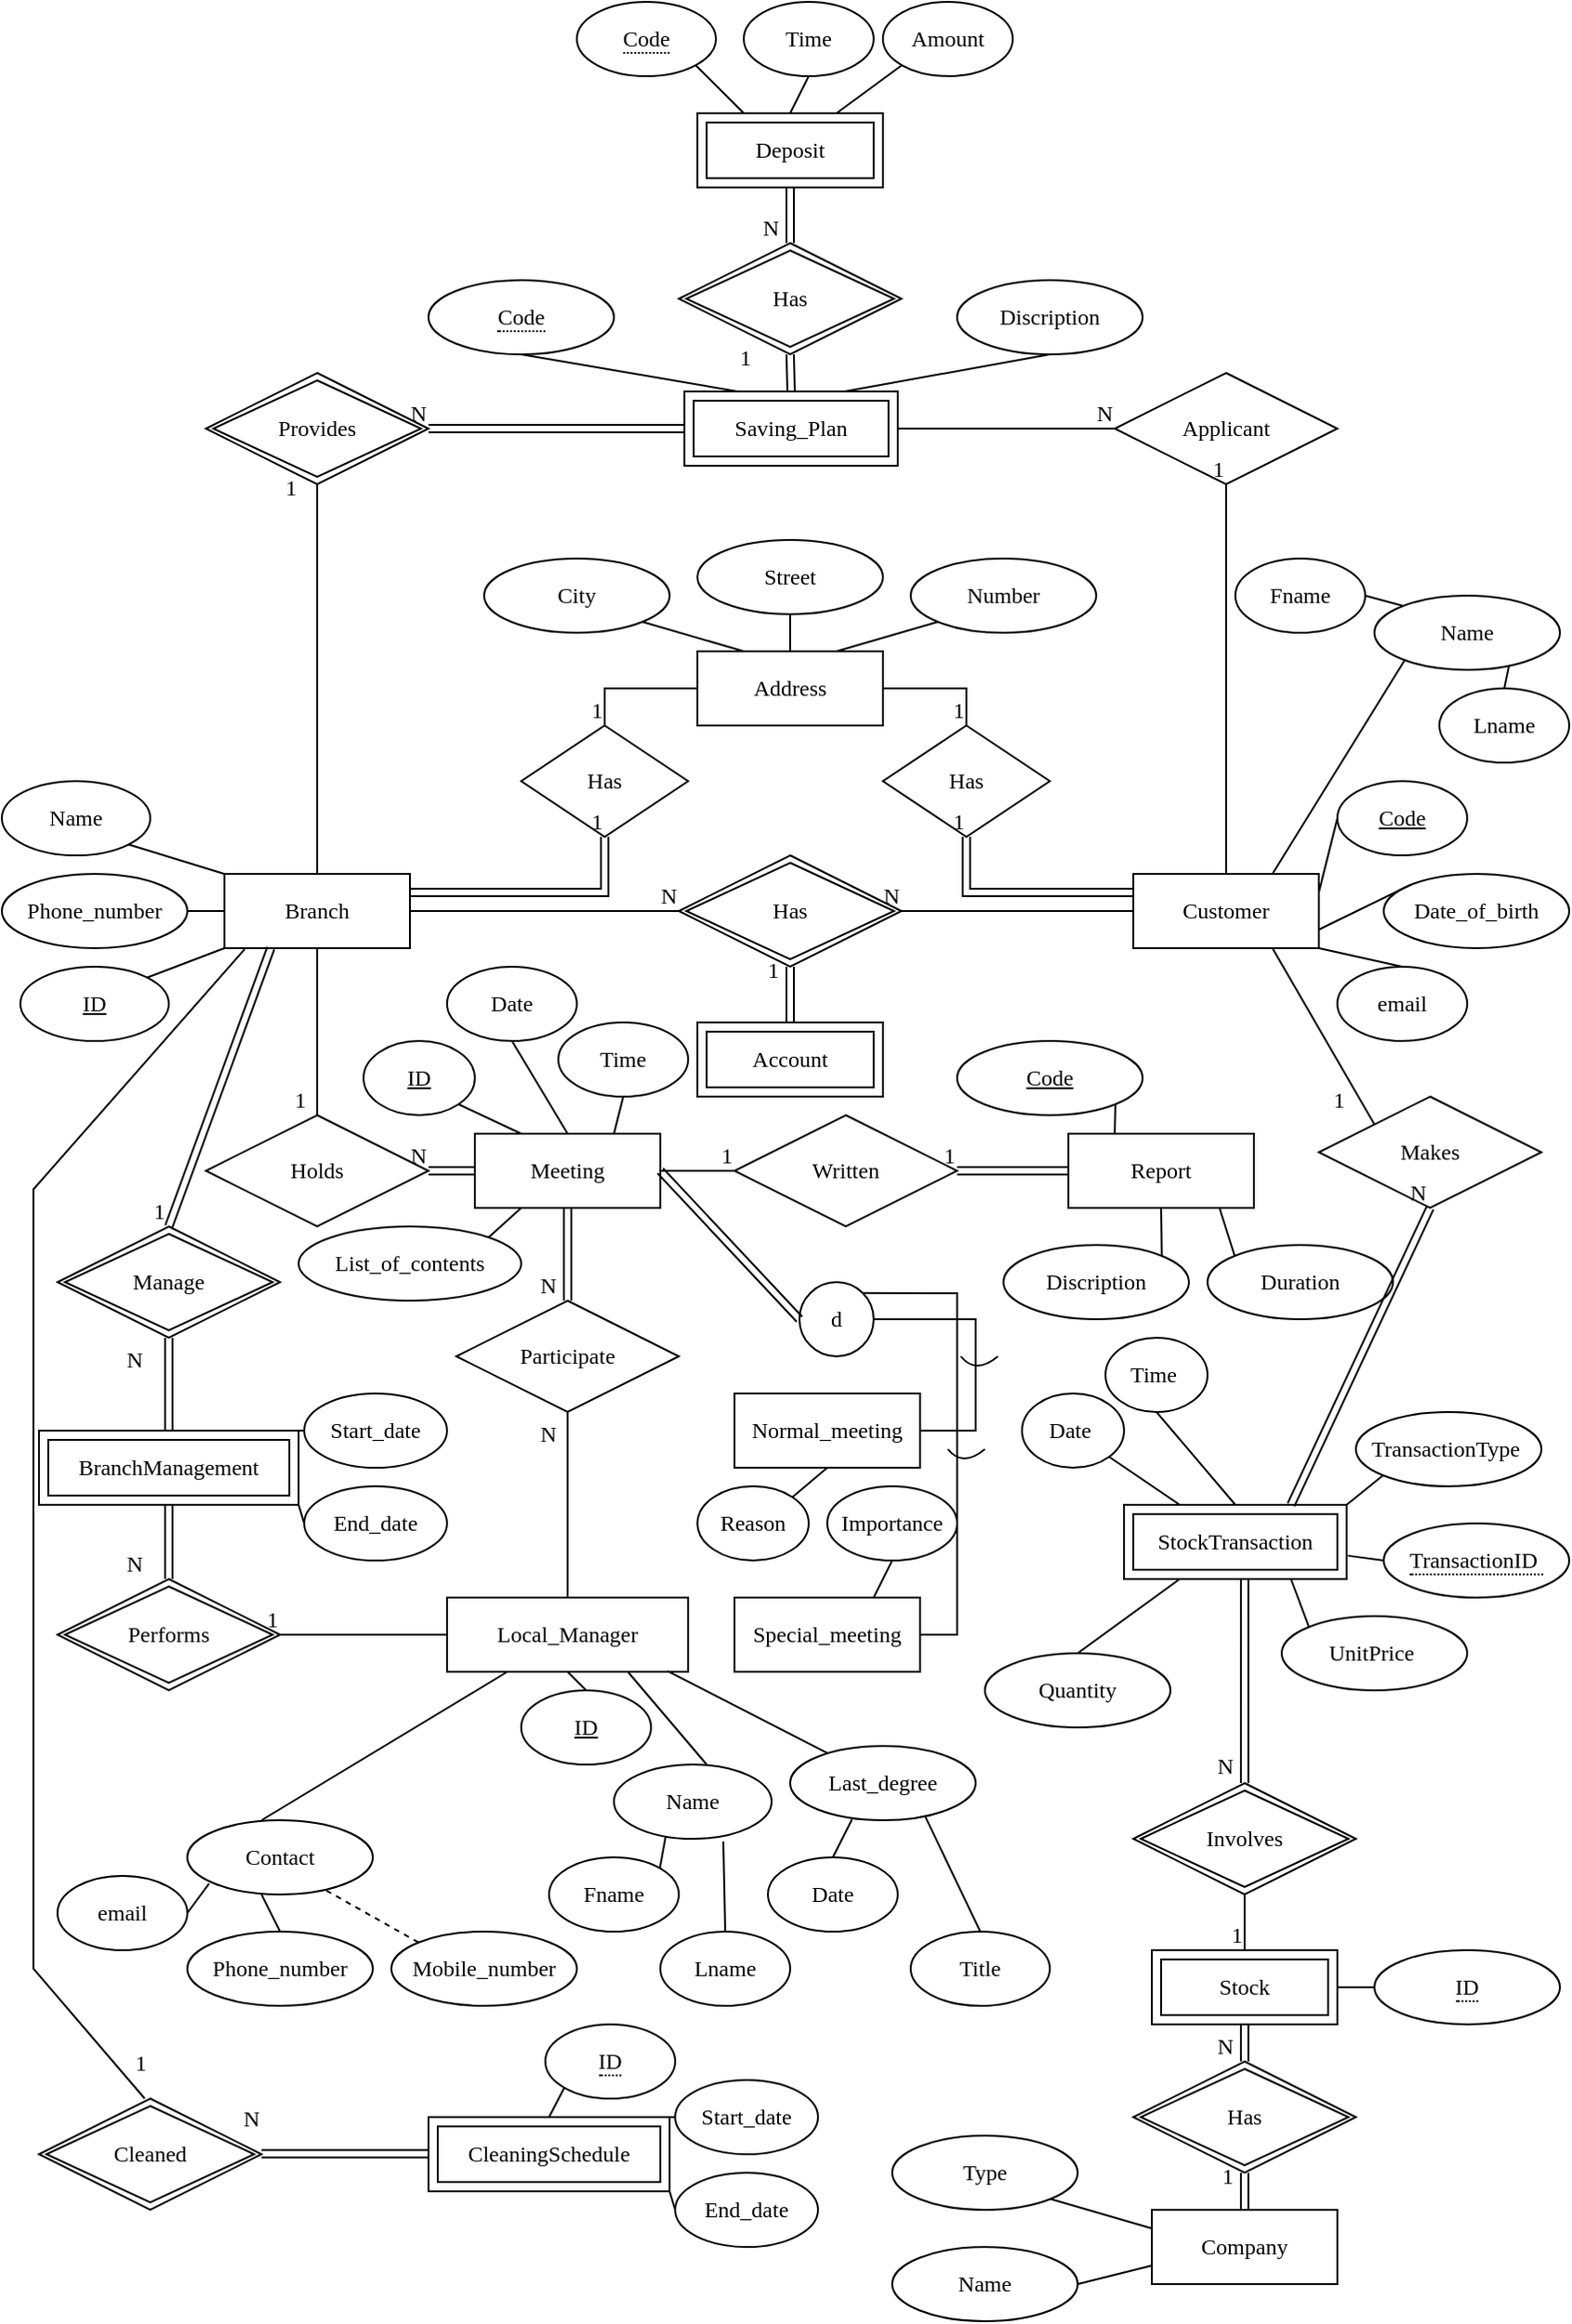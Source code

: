 <mxfile version="26.2.6">
  <diagram id="R2lEEEUBdFMjLlhIrx00" name="Page-1">
    <mxGraphModel dx="1154" dy="1792" grid="1" gridSize="10" guides="1" tooltips="1" connect="1" arrows="1" fold="1" page="1" pageScale="1" pageWidth="850" pageHeight="1100" math="0" shadow="0" extFonts="Permanent Marker^https://fonts.googleapis.com/css?family=Permanent+Marker">
      <root>
        <mxCell id="0" />
        <mxCell id="1" parent="0" />
        <mxCell id="KxmIC9cHqtb_JE9VD_TK-1" value="Branch" style="whiteSpace=wrap;html=1;align=center;fontFamily=Kahroba RG;fontSize=12;" parent="1" vertex="1">
          <mxGeometry x="123" y="-620" width="100" height="40" as="geometry" />
        </mxCell>
        <mxCell id="KxmIC9cHqtb_JE9VD_TK-2" value="Customer" style="whiteSpace=wrap;html=1;align=center;fontFamily=Kahroba RG;fontSize=12;" parent="1" vertex="1">
          <mxGeometry x="613" y="-620" width="100" height="40" as="geometry" />
        </mxCell>
        <mxCell id="KxmIC9cHqtb_JE9VD_TK-4" value="Address" style="whiteSpace=wrap;html=1;align=center;fontFamily=Kahroba RG;fontSize=12;" parent="1" vertex="1">
          <mxGeometry x="378" y="-740" width="100" height="40" as="geometry" />
        </mxCell>
        <mxCell id="KxmIC9cHqtb_JE9VD_TK-6" value="Street" style="ellipse;whiteSpace=wrap;html=1;align=center;fontFamily=Kahroba RG;fontSize=12;" parent="1" vertex="1">
          <mxGeometry x="378" y="-800" width="100" height="40" as="geometry" />
        </mxCell>
        <mxCell id="KxmIC9cHqtb_JE9VD_TK-8" value="Number" style="ellipse;whiteSpace=wrap;html=1;align=center;fontFamily=Kahroba RG;fontSize=12;" parent="1" vertex="1">
          <mxGeometry x="493" y="-790" width="100" height="40" as="geometry" />
        </mxCell>
        <mxCell id="KxmIC9cHqtb_JE9VD_TK-9" value="City" style="ellipse;whiteSpace=wrap;html=1;align=center;fontFamily=Kahroba RG;fontSize=12;" parent="1" vertex="1">
          <mxGeometry x="263" y="-790" width="100" height="40" as="geometry" />
        </mxCell>
        <mxCell id="KxmIC9cHqtb_JE9VD_TK-12" value="Fname" style="ellipse;whiteSpace=wrap;html=1;align=center;fontFamily=Kahroba RG;fontSize=12;" parent="1" vertex="1">
          <mxGeometry x="668" y="-790" width="70" height="40" as="geometry" />
        </mxCell>
        <mxCell id="KxmIC9cHqtb_JE9VD_TK-13" value="Lname" style="ellipse;whiteSpace=wrap;html=1;align=center;fontFamily=Kahroba RG;fontSize=12;" parent="1" vertex="1">
          <mxGeometry x="778" y="-720" width="70" height="40" as="geometry" />
        </mxCell>
        <mxCell id="KxmIC9cHqtb_JE9VD_TK-15" value="Code" style="ellipse;whiteSpace=wrap;html=1;align=center;fontStyle=4;fontFamily=Kahroba RG;fontSize=12;" parent="1" vertex="1">
          <mxGeometry x="723" y="-670" width="70" height="40" as="geometry" />
        </mxCell>
        <mxCell id="KxmIC9cHqtb_JE9VD_TK-16" value="Date_of_birth" style="ellipse;whiteSpace=wrap;html=1;align=center;fontFamily=Kahroba RG;fontSize=12;" parent="1" vertex="1">
          <mxGeometry x="748" y="-620" width="100" height="40" as="geometry" />
        </mxCell>
        <mxCell id="KxmIC9cHqtb_JE9VD_TK-17" value="email" style="ellipse;whiteSpace=wrap;html=1;align=center;fontFamily=Kahroba RG;fontSize=12;" parent="1" vertex="1">
          <mxGeometry x="723" y="-570" width="70" height="40" as="geometry" />
        </mxCell>
        <mxCell id="KxmIC9cHqtb_JE9VD_TK-18" value="ID" style="ellipse;whiteSpace=wrap;html=1;align=center;fontStyle=4;fontFamily=Kahroba RG;fontSize=12;" parent="1" vertex="1">
          <mxGeometry x="13" y="-570" width="80" height="40" as="geometry" />
        </mxCell>
        <mxCell id="KxmIC9cHqtb_JE9VD_TK-19" value="Name" style="ellipse;whiteSpace=wrap;html=1;align=center;fontFamily=Kahroba RG;fontSize=12;" parent="1" vertex="1">
          <mxGeometry x="3" y="-670" width="80" height="40" as="geometry" />
        </mxCell>
        <mxCell id="KxmIC9cHqtb_JE9VD_TK-20" value="Phone_number" style="ellipse;whiteSpace=wrap;html=1;align=center;fontFamily=Kahroba RG;fontSize=12;" parent="1" vertex="1">
          <mxGeometry x="3" y="-620" width="100" height="40" as="geometry" />
        </mxCell>
        <mxCell id="KxmIC9cHqtb_JE9VD_TK-22" value="Account" style="shape=ext;margin=3;double=1;whiteSpace=wrap;html=1;align=center;fontFamily=Kahroba RG;fontSize=12;" parent="1" vertex="1">
          <mxGeometry x="378" y="-540" width="100" height="40" as="geometry" />
        </mxCell>
        <mxCell id="KxmIC9cHqtb_JE9VD_TK-23" value="" style="shape=link;html=1;rounded=0;exitX=0.5;exitY=0;exitDx=0;exitDy=0;entryX=0.5;entryY=1;entryDx=0;entryDy=0;fontFamily=Kahroba RG;fontSize=12;" parent="1" source="KxmIC9cHqtb_JE9VD_TK-22" edge="1">
          <mxGeometry relative="1" as="geometry">
            <mxPoint x="323" y="-520" as="sourcePoint" />
            <mxPoint x="428" y="-570.0" as="targetPoint" />
          </mxGeometry>
        </mxCell>
        <mxCell id="KxmIC9cHqtb_JE9VD_TK-24" value="1" style="resizable=0;html=1;whiteSpace=wrap;align=right;verticalAlign=bottom;fontFamily=Kahroba RG;fontSize=12;" parent="KxmIC9cHqtb_JE9VD_TK-23" connectable="0" vertex="1">
          <mxGeometry x="1" relative="1" as="geometry">
            <mxPoint x="-5" y="10" as="offset" />
          </mxGeometry>
        </mxCell>
        <mxCell id="KxmIC9cHqtb_JE9VD_TK-25" value="" style="endArrow=none;html=1;rounded=0;entryX=1;entryY=0.5;entryDx=0;entryDy=0;exitX=0;exitY=0.5;exitDx=0;exitDy=0;fontFamily=Kahroba RG;fontSize=12;" parent="1" source="KxmIC9cHqtb_JE9VD_TK-2" edge="1">
          <mxGeometry relative="1" as="geometry">
            <mxPoint x="323" y="-520" as="sourcePoint" />
            <mxPoint x="488" y="-600.0" as="targetPoint" />
          </mxGeometry>
        </mxCell>
        <mxCell id="KxmIC9cHqtb_JE9VD_TK-26" value="N" style="resizable=0;html=1;whiteSpace=wrap;align=right;verticalAlign=bottom;fontFamily=Kahroba RG;fontSize=12;" parent="KxmIC9cHqtb_JE9VD_TK-25" connectable="0" vertex="1">
          <mxGeometry x="1" relative="1" as="geometry" />
        </mxCell>
        <mxCell id="KxmIC9cHqtb_JE9VD_TK-28" value="" style="endArrow=none;html=1;rounded=0;entryX=0;entryY=0.5;entryDx=0;entryDy=0;exitX=1;exitY=0.5;exitDx=0;exitDy=0;fontFamily=Kahroba RG;fontSize=12;" parent="1" source="KxmIC9cHqtb_JE9VD_TK-1" edge="1">
          <mxGeometry relative="1" as="geometry">
            <mxPoint x="323" y="-520" as="sourcePoint" />
            <mxPoint x="368" y="-600.0" as="targetPoint" />
          </mxGeometry>
        </mxCell>
        <mxCell id="KxmIC9cHqtb_JE9VD_TK-29" value="N" style="resizable=0;html=1;whiteSpace=wrap;align=right;verticalAlign=bottom;fontFamily=Kahroba RG;fontSize=12;" parent="KxmIC9cHqtb_JE9VD_TK-28" connectable="0" vertex="1">
          <mxGeometry x="1" relative="1" as="geometry" />
        </mxCell>
        <mxCell id="KxmIC9cHqtb_JE9VD_TK-30" value="" style="endArrow=none;html=1;rounded=0;exitX=1;exitY=0;exitDx=0;exitDy=0;entryX=0;entryY=1;entryDx=0;entryDy=0;fontFamily=Kahroba RG;fontSize=12;" parent="1" source="KxmIC9cHqtb_JE9VD_TK-18" target="KxmIC9cHqtb_JE9VD_TK-1" edge="1">
          <mxGeometry relative="1" as="geometry">
            <mxPoint x="343" y="-520" as="sourcePoint" />
            <mxPoint x="503" y="-520" as="targetPoint" />
          </mxGeometry>
        </mxCell>
        <mxCell id="KxmIC9cHqtb_JE9VD_TK-31" value="" style="endArrow=none;html=1;rounded=0;exitX=1;exitY=1;exitDx=0;exitDy=0;entryX=0;entryY=0;entryDx=0;entryDy=0;fontFamily=Kahroba RG;fontSize=12;" parent="1" source="KxmIC9cHqtb_JE9VD_TK-19" target="KxmIC9cHqtb_JE9VD_TK-1" edge="1">
          <mxGeometry relative="1" as="geometry">
            <mxPoint x="343" y="-520" as="sourcePoint" />
            <mxPoint x="503" y="-520" as="targetPoint" />
          </mxGeometry>
        </mxCell>
        <mxCell id="KxmIC9cHqtb_JE9VD_TK-32" value="" style="endArrow=none;html=1;rounded=0;exitX=1;exitY=0.5;exitDx=0;exitDy=0;entryX=0;entryY=0.5;entryDx=0;entryDy=0;fontFamily=Kahroba RG;fontSize=12;" parent="1" source="KxmIC9cHqtb_JE9VD_TK-20" target="KxmIC9cHqtb_JE9VD_TK-1" edge="1">
          <mxGeometry relative="1" as="geometry">
            <mxPoint x="343" y="-520" as="sourcePoint" />
            <mxPoint x="503" y="-520" as="targetPoint" />
          </mxGeometry>
        </mxCell>
        <mxCell id="KxmIC9cHqtb_JE9VD_TK-33" value="" style="endArrow=none;html=1;rounded=0;exitX=0;exitY=0.5;exitDx=0;exitDy=0;entryX=1;entryY=0.25;entryDx=0;entryDy=0;fontFamily=Kahroba RG;fontSize=12;" parent="1" source="KxmIC9cHqtb_JE9VD_TK-15" target="KxmIC9cHqtb_JE9VD_TK-2" edge="1">
          <mxGeometry relative="1" as="geometry">
            <mxPoint x="308" y="-520" as="sourcePoint" />
            <mxPoint x="468" y="-520" as="targetPoint" />
          </mxGeometry>
        </mxCell>
        <mxCell id="KxmIC9cHqtb_JE9VD_TK-34" value="" style="endArrow=none;html=1;rounded=0;exitX=1;exitY=0.5;exitDx=0;exitDy=0;entryX=0;entryY=0;entryDx=0;entryDy=0;fontFamily=Kahroba RG;fontSize=12;" parent="1" source="KxmIC9cHqtb_JE9VD_TK-12" edge="1">
          <mxGeometry relative="1" as="geometry">
            <mxPoint x="283" y="-540" as="sourcePoint" />
            <mxPoint x="759.716" y="-764.142" as="targetPoint" />
          </mxGeometry>
        </mxCell>
        <mxCell id="KxmIC9cHqtb_JE9VD_TK-35" value="" style="endArrow=none;html=1;rounded=0;exitX=0;exitY=1;exitDx=0;exitDy=0;entryX=0.75;entryY=0;entryDx=0;entryDy=0;fontFamily=Kahroba RG;fontSize=12;" parent="1" target="KxmIC9cHqtb_JE9VD_TK-2" edge="1">
          <mxGeometry relative="1" as="geometry">
            <mxPoint x="759.716" y="-735.858" as="sourcePoint" />
            <mxPoint x="468" y="-520" as="targetPoint" />
          </mxGeometry>
        </mxCell>
        <mxCell id="KxmIC9cHqtb_JE9VD_TK-36" value="" style="endArrow=none;html=1;rounded=0;exitX=0.5;exitY=0;exitDx=0;exitDy=0;entryX=1;entryY=1;entryDx=0;entryDy=0;fontFamily=Kahroba RG;fontSize=12;" parent="1" source="KxmIC9cHqtb_JE9VD_TK-13" edge="1">
          <mxGeometry relative="1" as="geometry">
            <mxPoint x="283" y="-540" as="sourcePoint" />
            <mxPoint x="816.284" y="-735.858" as="targetPoint" />
          </mxGeometry>
        </mxCell>
        <mxCell id="KxmIC9cHqtb_JE9VD_TK-37" value="" style="endArrow=none;html=1;rounded=0;entryX=1;entryY=1;entryDx=0;entryDy=0;exitX=0.5;exitY=0;exitDx=0;exitDy=0;fontFamily=Kahroba RG;fontSize=12;" parent="1" source="KxmIC9cHqtb_JE9VD_TK-17" target="KxmIC9cHqtb_JE9VD_TK-2" edge="1">
          <mxGeometry relative="1" as="geometry">
            <mxPoint x="308" y="-520" as="sourcePoint" />
            <mxPoint x="468" y="-520" as="targetPoint" />
          </mxGeometry>
        </mxCell>
        <mxCell id="KxmIC9cHqtb_JE9VD_TK-38" value="" style="endArrow=none;html=1;rounded=0;exitX=1;exitY=0.75;exitDx=0;exitDy=0;entryX=0;entryY=0;entryDx=0;entryDy=0;fontFamily=Kahroba RG;fontSize=12;" parent="1" source="KxmIC9cHqtb_JE9VD_TK-2" target="KxmIC9cHqtb_JE9VD_TK-16" edge="1">
          <mxGeometry relative="1" as="geometry">
            <mxPoint x="308" y="-520" as="sourcePoint" />
            <mxPoint x="468" y="-520" as="targetPoint" />
          </mxGeometry>
        </mxCell>
        <mxCell id="KxmIC9cHqtb_JE9VD_TK-39" value="&lt;span&gt;Local_Manager&lt;/span&gt;" style="whiteSpace=wrap;html=1;align=center;fontFamily=Kahroba RG;fontSize=12;" parent="1" vertex="1">
          <mxGeometry x="243" y="-230" width="130" height="40" as="geometry" />
        </mxCell>
        <mxCell id="KxmIC9cHqtb_JE9VD_TK-41" value="ID" style="ellipse;whiteSpace=wrap;html=1;align=center;fontStyle=4;fontFamily=Kahroba RG;fontSize=12;" parent="1" vertex="1">
          <mxGeometry x="283" y="-180" width="70" height="40" as="geometry" />
        </mxCell>
        <mxCell id="KxmIC9cHqtb_JE9VD_TK-43" value="Fname" style="ellipse;whiteSpace=wrap;html=1;align=center;fontFamily=Kahroba RG;fontSize=12;" parent="1" vertex="1">
          <mxGeometry x="298" y="-90" width="70" height="40" as="geometry" />
        </mxCell>
        <mxCell id="KxmIC9cHqtb_JE9VD_TK-44" value="Lname" style="ellipse;whiteSpace=wrap;html=1;align=center;fontFamily=Kahroba RG;fontSize=12;" parent="1" vertex="1">
          <mxGeometry x="358" y="-50" width="70" height="40" as="geometry" />
        </mxCell>
        <mxCell id="KxmIC9cHqtb_JE9VD_TK-45" value="" style="endArrow=none;html=1;rounded=0;exitX=1;exitY=0;exitDx=0;exitDy=0;entryX=0.226;entryY=0.94;entryDx=0;entryDy=0;entryPerimeter=0;fontFamily=Kahroba RG;fontSize=12;" parent="1" source="KxmIC9cHqtb_JE9VD_TK-43" edge="1">
          <mxGeometry relative="1" as="geometry">
            <mxPoint x="218" y="90" as="sourcePoint" />
            <mxPoint x="361.08" y="-102.4" as="targetPoint" />
          </mxGeometry>
        </mxCell>
        <mxCell id="KxmIC9cHqtb_JE9VD_TK-46" value="" style="endArrow=none;html=1;rounded=0;exitX=0.5;exitY=0;exitDx=0;exitDy=0;entryX=0.75;entryY=1;entryDx=0;entryDy=0;fontFamily=Kahroba RG;fontSize=12;" parent="1" target="KxmIC9cHqtb_JE9VD_TK-39" edge="1">
          <mxGeometry relative="1" as="geometry">
            <mxPoint x="383" y="-140" as="sourcePoint" />
            <mxPoint x="353" y="-230" as="targetPoint" />
          </mxGeometry>
        </mxCell>
        <mxCell id="KxmIC9cHqtb_JE9VD_TK-47" value="" style="endArrow=none;html=1;rounded=0;exitX=0.5;exitY=0;exitDx=0;exitDy=0;entryX=0.612;entryY=1.036;entryDx=0;entryDy=0;entryPerimeter=0;fontFamily=Kahroba RG;fontSize=12;" parent="1" source="KxmIC9cHqtb_JE9VD_TK-44" edge="1">
          <mxGeometry relative="1" as="geometry">
            <mxPoint x="218" y="90" as="sourcePoint" />
            <mxPoint x="391.96" y="-98.56" as="targetPoint" />
          </mxGeometry>
        </mxCell>
        <mxCell id="KxmIC9cHqtb_JE9VD_TK-49" value="email" style="ellipse;whiteSpace=wrap;html=1;align=center;fontFamily=Kahroba RG;fontSize=12;" parent="1" vertex="1">
          <mxGeometry x="33" y="-80" width="70" height="40" as="geometry" />
        </mxCell>
        <mxCell id="KxmIC9cHqtb_JE9VD_TK-50" value="Phone_number" style="ellipse;whiteSpace=wrap;html=1;align=center;fontFamily=Kahroba RG;fontSize=12;" parent="1" vertex="1">
          <mxGeometry x="103" y="-50" width="100" height="40" as="geometry" />
        </mxCell>
        <mxCell id="KxmIC9cHqtb_JE9VD_TK-51" value="Mobile_number" style="ellipse;whiteSpace=wrap;html=1;align=center;fontFamily=Kahroba RG;fontSize=12;" parent="1" vertex="1">
          <mxGeometry x="213" y="-50" width="100" height="40" as="geometry" />
        </mxCell>
        <mxCell id="KxmIC9cHqtb_JE9VD_TK-52" value="" style="endArrow=none;dashed=1;html=1;rounded=0;exitX=0;exitY=0;exitDx=0;exitDy=0;entryX=1;entryY=1;entryDx=0;entryDy=0;fontFamily=Kahroba RG;fontSize=12;" parent="1" source="KxmIC9cHqtb_JE9VD_TK-51" edge="1">
          <mxGeometry width="50" height="50" relative="1" as="geometry">
            <mxPoint x="423" y="-90" as="sourcePoint" />
            <mxPoint x="171.284" y="-75.858" as="targetPoint" />
          </mxGeometry>
        </mxCell>
        <mxCell id="KxmIC9cHqtb_JE9VD_TK-53" value="" style="endArrow=none;html=1;rounded=0;exitX=0.5;exitY=1;exitDx=0;exitDy=0;entryX=0.5;entryY=0;entryDx=0;entryDy=0;fontFamily=Kahroba RG;fontSize=12;" parent="1" target="KxmIC9cHqtb_JE9VD_TK-50" edge="1">
          <mxGeometry relative="1" as="geometry">
            <mxPoint x="143" y="-70" as="sourcePoint" />
            <mxPoint x="543" y="-90" as="targetPoint" />
          </mxGeometry>
        </mxCell>
        <mxCell id="KxmIC9cHqtb_JE9VD_TK-54" value="" style="endArrow=none;html=1;rounded=0;exitX=0;exitY=1;exitDx=0;exitDy=0;entryX=1;entryY=0.5;entryDx=0;entryDy=0;fontFamily=Kahroba RG;fontSize=12;" parent="1" target="KxmIC9cHqtb_JE9VD_TK-49" edge="1">
          <mxGeometry relative="1" as="geometry">
            <mxPoint x="114.716" y="-75.858" as="sourcePoint" />
            <mxPoint x="543" y="-90" as="targetPoint" />
          </mxGeometry>
        </mxCell>
        <mxCell id="KxmIC9cHqtb_JE9VD_TK-55" value="" style="endArrow=none;html=1;rounded=0;exitX=0.5;exitY=0;exitDx=0;exitDy=0;entryX=0.5;entryY=1;entryDx=0;entryDy=0;fontFamily=Kahroba RG;fontSize=12;" parent="1" source="KxmIC9cHqtb_JE9VD_TK-41" target="KxmIC9cHqtb_JE9VD_TK-39" edge="1">
          <mxGeometry relative="1" as="geometry">
            <mxPoint x="293" y="-210" as="sourcePoint" />
            <mxPoint x="453" y="-210" as="targetPoint" />
          </mxGeometry>
        </mxCell>
        <mxCell id="KxmIC9cHqtb_JE9VD_TK-56" value="" style="endArrow=none;html=1;rounded=0;exitX=0.5;exitY=0;exitDx=0;exitDy=0;entryX=0.25;entryY=1;entryDx=0;entryDy=0;fontFamily=Kahroba RG;fontSize=12;" parent="1" target="KxmIC9cHqtb_JE9VD_TK-39" edge="1">
          <mxGeometry relative="1" as="geometry">
            <mxPoint x="143" y="-110" as="sourcePoint" />
            <mxPoint x="673" y="-240" as="targetPoint" />
          </mxGeometry>
        </mxCell>
        <mxCell id="KxmIC9cHqtb_JE9VD_TK-58" value="Date" style="ellipse;whiteSpace=wrap;html=1;align=center;fontFamily=Kahroba RG;fontSize=12;" parent="1" vertex="1">
          <mxGeometry x="416" y="-90" width="70" height="40" as="geometry" />
        </mxCell>
        <mxCell id="KxmIC9cHqtb_JE9VD_TK-59" value="Title" style="ellipse;whiteSpace=wrap;html=1;align=center;fontFamily=Kahroba RG;fontSize=12;" parent="1" vertex="1">
          <mxGeometry x="493" y="-50" width="75" height="40" as="geometry" />
        </mxCell>
        <mxCell id="KxmIC9cHqtb_JE9VD_TK-60" value="" style="endArrow=none;html=1;rounded=0;exitX=0.914;exitY=0.99;exitDx=0;exitDy=0;entryX=0.245;entryY=0.114;entryDx=0;entryDy=0;exitPerimeter=0;entryPerimeter=0;fontFamily=Kahroba RG;fontSize=12;" parent="1" source="KxmIC9cHqtb_JE9VD_TK-39" edge="1">
          <mxGeometry relative="1" as="geometry">
            <mxPoint x="463" y="-190" as="sourcePoint" />
            <mxPoint x="449.5" y="-145.44" as="targetPoint" />
          </mxGeometry>
        </mxCell>
        <mxCell id="KxmIC9cHqtb_JE9VD_TK-61" value="" style="endArrow=none;html=1;rounded=0;exitX=0.363;exitY=0.99;exitDx=0;exitDy=0;entryX=0.5;entryY=0;entryDx=0;entryDy=0;exitPerimeter=0;fontFamily=Kahroba RG;fontSize=12;" parent="1" target="KxmIC9cHqtb_JE9VD_TK-58" edge="1">
          <mxGeometry relative="1" as="geometry">
            <mxPoint x="461.3" y="-110.4" as="sourcePoint" />
            <mxPoint x="1048" y="-220" as="targetPoint" />
          </mxGeometry>
        </mxCell>
        <mxCell id="KxmIC9cHqtb_JE9VD_TK-62" value="" style="endArrow=none;html=1;rounded=0;exitX=0.755;exitY=0.933;exitDx=0;exitDy=0;entryX=0.5;entryY=0;entryDx=0;entryDy=0;exitPerimeter=0;fontFamily=Kahroba RG;fontSize=12;" parent="1" target="KxmIC9cHqtb_JE9VD_TK-59" edge="1">
          <mxGeometry relative="1" as="geometry">
            <mxPoint x="500.5" y="-112.68" as="sourcePoint" />
            <mxPoint x="1048" y="-220" as="targetPoint" />
          </mxGeometry>
        </mxCell>
        <mxCell id="KxmIC9cHqtb_JE9VD_TK-63" value="Has" style="shape=rhombus;perimeter=rhombusPerimeter;whiteSpace=wrap;html=1;align=center;fontFamily=Kahroba RG;fontSize=12;" parent="1" vertex="1">
          <mxGeometry x="283" y="-700" width="90" height="60" as="geometry" />
        </mxCell>
        <mxCell id="KxmIC9cHqtb_JE9VD_TK-64" value="Has" style="shape=rhombus;perimeter=rhombusPerimeter;whiteSpace=wrap;html=1;align=center;fontFamily=Kahroba RG;fontSize=12;" parent="1" vertex="1">
          <mxGeometry x="478" y="-700" width="90" height="60" as="geometry" />
        </mxCell>
        <mxCell id="KxmIC9cHqtb_JE9VD_TK-65" value="" style="endArrow=none;html=1;rounded=0;exitX=0;exitY=0.5;exitDx=0;exitDy=0;entryX=0.5;entryY=0;entryDx=0;entryDy=0;fontFamily=Kahroba RG;fontSize=12;" parent="1" source="KxmIC9cHqtb_JE9VD_TK-4" target="KxmIC9cHqtb_JE9VD_TK-63" edge="1">
          <mxGeometry relative="1" as="geometry">
            <mxPoint x="353" y="-470" as="sourcePoint" />
            <mxPoint x="513" y="-470" as="targetPoint" />
            <Array as="points">
              <mxPoint x="328" y="-720" />
            </Array>
          </mxGeometry>
        </mxCell>
        <mxCell id="KxmIC9cHqtb_JE9VD_TK-66" value="1" style="resizable=0;html=1;whiteSpace=wrap;align=right;verticalAlign=bottom;fontFamily=Kahroba RG;fontSize=12;" parent="KxmIC9cHqtb_JE9VD_TK-65" connectable="0" vertex="1">
          <mxGeometry x="1" relative="1" as="geometry" />
        </mxCell>
        <mxCell id="KxmIC9cHqtb_JE9VD_TK-67" value="" style="shape=link;html=1;rounded=0;exitX=1;exitY=0.25;exitDx=0;exitDy=0;entryX=0.5;entryY=1;entryDx=0;entryDy=0;fontFamily=Kahroba RG;fontSize=12;" parent="1" source="KxmIC9cHqtb_JE9VD_TK-1" target="KxmIC9cHqtb_JE9VD_TK-63" edge="1">
          <mxGeometry relative="1" as="geometry">
            <mxPoint x="233" y="-660" as="sourcePoint" />
            <mxPoint x="393" y="-660" as="targetPoint" />
            <Array as="points">
              <mxPoint x="328" y="-610" />
            </Array>
          </mxGeometry>
        </mxCell>
        <mxCell id="KxmIC9cHqtb_JE9VD_TK-68" value="1" style="resizable=0;html=1;whiteSpace=wrap;align=right;verticalAlign=bottom;fontFamily=Kahroba RG;fontSize=12;" parent="KxmIC9cHqtb_JE9VD_TK-67" connectable="0" vertex="1">
          <mxGeometry x="1" relative="1" as="geometry" />
        </mxCell>
        <mxCell id="KxmIC9cHqtb_JE9VD_TK-69" value="" style="endArrow=none;html=1;rounded=0;exitX=1;exitY=0.5;exitDx=0;exitDy=0;fontFamily=Kahroba RG;fontSize=12;" parent="1" source="KxmIC9cHqtb_JE9VD_TK-4" edge="1">
          <mxGeometry relative="1" as="geometry">
            <mxPoint x="393" y="-690" as="sourcePoint" />
            <mxPoint x="523" y="-700" as="targetPoint" />
            <Array as="points">
              <mxPoint x="523" y="-720" />
            </Array>
          </mxGeometry>
        </mxCell>
        <mxCell id="KxmIC9cHqtb_JE9VD_TK-70" value="1" style="resizable=0;html=1;whiteSpace=wrap;align=right;verticalAlign=bottom;fontFamily=Kahroba RG;fontSize=12;" parent="KxmIC9cHqtb_JE9VD_TK-69" connectable="0" vertex="1">
          <mxGeometry x="1" relative="1" as="geometry" />
        </mxCell>
        <mxCell id="KxmIC9cHqtb_JE9VD_TK-71" value="" style="shape=link;html=1;rounded=0;exitX=0;exitY=0.25;exitDx=0;exitDy=0;entryX=0.5;entryY=1;entryDx=0;entryDy=0;fontFamily=Kahroba RG;fontSize=12;" parent="1" source="KxmIC9cHqtb_JE9VD_TK-2" target="KxmIC9cHqtb_JE9VD_TK-64" edge="1">
          <mxGeometry relative="1" as="geometry">
            <mxPoint x="393" y="-690" as="sourcePoint" />
            <mxPoint x="553" y="-690" as="targetPoint" />
            <Array as="points">
              <mxPoint x="523" y="-610" />
            </Array>
          </mxGeometry>
        </mxCell>
        <mxCell id="KxmIC9cHqtb_JE9VD_TK-72" value="1" style="resizable=0;html=1;whiteSpace=wrap;align=right;verticalAlign=bottom;fontFamily=Kahroba RG;fontSize=12;" parent="KxmIC9cHqtb_JE9VD_TK-71" connectable="0" vertex="1">
          <mxGeometry x="1" relative="1" as="geometry" />
        </mxCell>
        <mxCell id="KxmIC9cHqtb_JE9VD_TK-73" value="" style="endArrow=none;html=1;rounded=0;exitX=1;exitY=1;exitDx=0;exitDy=0;entryX=0.25;entryY=0;entryDx=0;entryDy=0;fontFamily=Kahroba RG;fontSize=12;" parent="1" source="KxmIC9cHqtb_JE9VD_TK-9" target="KxmIC9cHqtb_JE9VD_TK-4" edge="1">
          <mxGeometry relative="1" as="geometry">
            <mxPoint x="323" y="-650" as="sourcePoint" />
            <mxPoint x="483" y="-650" as="targetPoint" />
          </mxGeometry>
        </mxCell>
        <mxCell id="KxmIC9cHqtb_JE9VD_TK-74" value="" style="endArrow=none;html=1;rounded=0;exitX=0.5;exitY=1;exitDx=0;exitDy=0;entryX=0.5;entryY=0;entryDx=0;entryDy=0;fontFamily=Kahroba RG;fontSize=12;" parent="1" source="KxmIC9cHqtb_JE9VD_TK-6" target="KxmIC9cHqtb_JE9VD_TK-4" edge="1">
          <mxGeometry relative="1" as="geometry">
            <mxPoint x="323" y="-650" as="sourcePoint" />
            <mxPoint x="483" y="-650" as="targetPoint" />
          </mxGeometry>
        </mxCell>
        <mxCell id="KxmIC9cHqtb_JE9VD_TK-75" value="" style="endArrow=none;html=1;rounded=0;exitX=0;exitY=1;exitDx=0;exitDy=0;entryX=0.75;entryY=0;entryDx=0;entryDy=0;fontFamily=Kahroba RG;fontSize=12;" parent="1" source="KxmIC9cHqtb_JE9VD_TK-8" target="KxmIC9cHqtb_JE9VD_TK-4" edge="1">
          <mxGeometry relative="1" as="geometry">
            <mxPoint x="323" y="-650" as="sourcePoint" />
            <mxPoint x="483" y="-650" as="targetPoint" />
          </mxGeometry>
        </mxCell>
        <mxCell id="KxmIC9cHqtb_JE9VD_TK-76" value="Has" style="shape=rhombus;double=1;perimeter=rhombusPerimeter;whiteSpace=wrap;html=1;align=center;fontFamily=Kahroba RG;fontSize=12;" parent="1" vertex="1">
          <mxGeometry x="368" y="-630" width="120" height="60" as="geometry" />
        </mxCell>
        <mxCell id="KxmIC9cHqtb_JE9VD_TK-77" value="Meeting" style="whiteSpace=wrap;html=1;align=center;fontFamily=Kahroba RG;fontSize=12;" parent="1" vertex="1">
          <mxGeometry x="258" y="-480" width="100" height="40" as="geometry" />
        </mxCell>
        <mxCell id="KxmIC9cHqtb_JE9VD_TK-78" value="Holds" style="shape=rhombus;perimeter=rhombusPerimeter;whiteSpace=wrap;html=1;align=center;fontFamily=Kahroba RG;fontSize=12;" parent="1" vertex="1">
          <mxGeometry x="113" y="-490" width="120" height="60" as="geometry" />
        </mxCell>
        <mxCell id="KxmIC9cHqtb_JE9VD_TK-85" value="" style="shape=link;html=1;rounded=0;entryX=1;entryY=0.5;entryDx=0;entryDy=0;exitX=0;exitY=0.5;exitDx=0;exitDy=0;fontFamily=Kahroba RG;fontSize=12;" parent="1" source="KxmIC9cHqtb_JE9VD_TK-77" target="KxmIC9cHqtb_JE9VD_TK-78" edge="1">
          <mxGeometry relative="1" as="geometry">
            <mxPoint x="253" y="-410" as="sourcePoint" />
            <mxPoint x="413" y="-410" as="targetPoint" />
          </mxGeometry>
        </mxCell>
        <mxCell id="KxmIC9cHqtb_JE9VD_TK-86" value="N" style="resizable=0;html=1;whiteSpace=wrap;align=right;verticalAlign=bottom;fontFamily=Kahroba RG;fontSize=12;" parent="KxmIC9cHqtb_JE9VD_TK-85" connectable="0" vertex="1">
          <mxGeometry x="1" relative="1" as="geometry" />
        </mxCell>
        <mxCell id="KxmIC9cHqtb_JE9VD_TK-87" value="" style="endArrow=none;html=1;rounded=0;entryX=0.5;entryY=0;entryDx=0;entryDy=0;exitX=0.5;exitY=1;exitDx=0;exitDy=0;fontFamily=Kahroba RG;fontSize=12;" parent="1" source="KxmIC9cHqtb_JE9VD_TK-1" target="KxmIC9cHqtb_JE9VD_TK-78" edge="1">
          <mxGeometry relative="1" as="geometry">
            <mxPoint x="253" y="-410" as="sourcePoint" />
            <mxPoint x="413" y="-410" as="targetPoint" />
          </mxGeometry>
        </mxCell>
        <mxCell id="KxmIC9cHqtb_JE9VD_TK-88" value="1" style="resizable=0;html=1;whiteSpace=wrap;align=right;verticalAlign=bottom;fontFamily=Kahroba RG;fontSize=12;" parent="KxmIC9cHqtb_JE9VD_TK-87" connectable="0" vertex="1">
          <mxGeometry x="1" relative="1" as="geometry">
            <mxPoint x="-5" as="offset" />
          </mxGeometry>
        </mxCell>
        <mxCell id="KxmIC9cHqtb_JE9VD_TK-89" value="Participate" style="shape=rhombus;perimeter=rhombusPerimeter;whiteSpace=wrap;html=1;align=center;fontFamily=Kahroba RG;fontSize=12;" parent="1" vertex="1">
          <mxGeometry x="248" y="-390" width="120" height="60" as="geometry" />
        </mxCell>
        <mxCell id="KxmIC9cHqtb_JE9VD_TK-92" value="" style="endArrow=none;html=1;rounded=0;exitX=0.5;exitY=0;exitDx=0;exitDy=0;entryX=0.5;entryY=1;entryDx=0;entryDy=0;fontFamily=Kahroba RG;fontSize=12;" parent="1" source="KxmIC9cHqtb_JE9VD_TK-39" target="KxmIC9cHqtb_JE9VD_TK-89" edge="1">
          <mxGeometry relative="1" as="geometry">
            <mxPoint x="253" y="-340" as="sourcePoint" />
            <mxPoint x="413" y="-340" as="targetPoint" />
          </mxGeometry>
        </mxCell>
        <mxCell id="KxmIC9cHqtb_JE9VD_TK-93" value="N" style="resizable=0;html=1;whiteSpace=wrap;align=right;verticalAlign=bottom;fontFamily=Kahroba RG;fontSize=12;" parent="KxmIC9cHqtb_JE9VD_TK-92" connectable="0" vertex="1">
          <mxGeometry x="1" relative="1" as="geometry">
            <mxPoint x="-5" y="20" as="offset" />
          </mxGeometry>
        </mxCell>
        <mxCell id="KxmIC9cHqtb_JE9VD_TK-94" value="" style="shape=link;html=1;rounded=0;exitX=0.5;exitY=1;exitDx=0;exitDy=0;entryX=0.5;entryY=0;entryDx=0;entryDy=0;fontFamily=Kahroba RG;fontSize=12;" parent="1" source="KxmIC9cHqtb_JE9VD_TK-77" target="KxmIC9cHqtb_JE9VD_TK-89" edge="1">
          <mxGeometry relative="1" as="geometry">
            <mxPoint x="253" y="-340" as="sourcePoint" />
            <mxPoint x="413" y="-340" as="targetPoint" />
          </mxGeometry>
        </mxCell>
        <mxCell id="KxmIC9cHqtb_JE9VD_TK-95" value="N" style="resizable=0;html=1;whiteSpace=wrap;align=right;verticalAlign=bottom;fontFamily=Kahroba RG;fontSize=12;" parent="KxmIC9cHqtb_JE9VD_TK-94" connectable="0" vertex="1">
          <mxGeometry x="1" relative="1" as="geometry">
            <mxPoint x="-5" as="offset" />
          </mxGeometry>
        </mxCell>
        <mxCell id="KxmIC9cHqtb_JE9VD_TK-96" value="ID" style="ellipse;whiteSpace=wrap;html=1;align=center;fontStyle=4;fontFamily=Kahroba RG;fontSize=12;" parent="1" vertex="1">
          <mxGeometry x="198" y="-530" width="60" height="40" as="geometry" />
        </mxCell>
        <mxCell id="KxmIC9cHqtb_JE9VD_TK-97" value="Date" style="ellipse;whiteSpace=wrap;html=1;align=center;fontFamily=Kahroba RG;fontSize=12;" parent="1" vertex="1">
          <mxGeometry x="243" y="-570" width="70" height="40" as="geometry" />
        </mxCell>
        <mxCell id="KxmIC9cHqtb_JE9VD_TK-98" value="Time" style="ellipse;whiteSpace=wrap;html=1;align=center;fontFamily=Kahroba RG;fontSize=12;" parent="1" vertex="1">
          <mxGeometry x="303" y="-540" width="70" height="40" as="geometry" />
        </mxCell>
        <mxCell id="KxmIC9cHqtb_JE9VD_TK-100" value="" style="endArrow=none;html=1;rounded=0;exitX=1;exitY=1;exitDx=0;exitDy=0;entryX=0.25;entryY=0;entryDx=0;entryDy=0;fontFamily=Kahroba RG;fontSize=12;" parent="1" source="KxmIC9cHqtb_JE9VD_TK-96" target="KxmIC9cHqtb_JE9VD_TK-77" edge="1">
          <mxGeometry relative="1" as="geometry">
            <mxPoint x="313" y="-520" as="sourcePoint" />
            <mxPoint x="473" y="-520" as="targetPoint" />
          </mxGeometry>
        </mxCell>
        <mxCell id="KxmIC9cHqtb_JE9VD_TK-101" value="" style="endArrow=none;html=1;rounded=0;exitX=0.5;exitY=1;exitDx=0;exitDy=0;entryX=0.5;entryY=0;entryDx=0;entryDy=0;fontFamily=Kahroba RG;fontSize=12;" parent="1" source="KxmIC9cHqtb_JE9VD_TK-97" target="KxmIC9cHqtb_JE9VD_TK-77" edge="1">
          <mxGeometry relative="1" as="geometry">
            <mxPoint x="259" y="-486" as="sourcePoint" />
            <mxPoint x="293" y="-470" as="targetPoint" />
          </mxGeometry>
        </mxCell>
        <mxCell id="KxmIC9cHqtb_JE9VD_TK-102" value="" style="endArrow=none;html=1;rounded=0;exitX=0.5;exitY=1;exitDx=0;exitDy=0;entryX=0.75;entryY=0;entryDx=0;entryDy=0;fontFamily=Kahroba RG;fontSize=12;" parent="1" source="KxmIC9cHqtb_JE9VD_TK-98" target="KxmIC9cHqtb_JE9VD_TK-77" edge="1">
          <mxGeometry relative="1" as="geometry">
            <mxPoint x="288" y="-520" as="sourcePoint" />
            <mxPoint x="318" y="-470" as="targetPoint" />
          </mxGeometry>
        </mxCell>
        <mxCell id="KxmIC9cHqtb_JE9VD_TK-103" value="List_of_contents" style="ellipse;whiteSpace=wrap;html=1;align=center;fontFamily=Kahroba RG;fontSize=12;" parent="1" vertex="1">
          <mxGeometry x="163" y="-430" width="120" height="40" as="geometry" />
        </mxCell>
        <mxCell id="KxmIC9cHqtb_JE9VD_TK-105" value="" style="endArrow=none;html=1;rounded=0;exitX=1;exitY=0;exitDx=0;exitDy=0;entryX=0.25;entryY=1;entryDx=0;entryDy=0;fontFamily=Kahroba RG;fontSize=12;" parent="1" source="KxmIC9cHqtb_JE9VD_TK-103" target="KxmIC9cHqtb_JE9VD_TK-77" edge="1">
          <mxGeometry relative="1" as="geometry">
            <mxPoint x="278" y="-530" as="sourcePoint" />
            <mxPoint x="308" y="-480" as="targetPoint" />
          </mxGeometry>
        </mxCell>
        <mxCell id="KxmIC9cHqtb_JE9VD_TK-108" value="d" style="ellipse;whiteSpace=wrap;html=1;align=center;fontFamily=Kahroba RG;fontSize=12;" parent="1" vertex="1">
          <mxGeometry x="433" y="-400" width="40" height="40" as="geometry" />
        </mxCell>
        <mxCell id="KxmIC9cHqtb_JE9VD_TK-109" value="Normal_meeting" style="whiteSpace=wrap;html=1;align=center;fontFamily=Kahroba RG;fontSize=12;" parent="1" vertex="1">
          <mxGeometry x="398" y="-340" width="100" height="40" as="geometry" />
        </mxCell>
        <mxCell id="KxmIC9cHqtb_JE9VD_TK-110" value="Special_meeting" style="whiteSpace=wrap;html=1;align=center;fontFamily=Kahroba RG;fontSize=12;" parent="1" vertex="1">
          <mxGeometry x="398" y="-230" width="100" height="40" as="geometry" />
        </mxCell>
        <mxCell id="KxmIC9cHqtb_JE9VD_TK-111" value="" style="endArrow=none;html=1;rounded=0;entryX=1;entryY=0.5;entryDx=0;entryDy=0;exitX=1;exitY=0.5;exitDx=0;exitDy=0;fontFamily=Kahroba RG;fontSize=12;" parent="1" source="KxmIC9cHqtb_JE9VD_TK-109" target="KxmIC9cHqtb_JE9VD_TK-108" edge="1">
          <mxGeometry width="50" height="50" relative="1" as="geometry">
            <mxPoint x="408" y="-340" as="sourcePoint" />
            <mxPoint x="458" y="-390" as="targetPoint" />
            <Array as="points">
              <mxPoint x="528" y="-320" />
              <mxPoint x="528" y="-380" />
            </Array>
          </mxGeometry>
        </mxCell>
        <mxCell id="KxmIC9cHqtb_JE9VD_TK-112" value="" style="endArrow=none;html=1;rounded=0;entryX=1;entryY=0.5;entryDx=0;entryDy=0;exitX=1;exitY=0;exitDx=0;exitDy=0;fontFamily=Kahroba RG;fontSize=12;" parent="1" source="KxmIC9cHqtb_JE9VD_TK-108" target="KxmIC9cHqtb_JE9VD_TK-110" edge="1">
          <mxGeometry relative="1" as="geometry">
            <mxPoint x="468" y="-370" as="sourcePoint" />
            <mxPoint x="508" y="-370" as="targetPoint" />
            <Array as="points">
              <mxPoint x="518" y="-394" />
              <mxPoint x="518" y="-210" />
            </Array>
          </mxGeometry>
        </mxCell>
        <mxCell id="KxmIC9cHqtb_JE9VD_TK-113" value="" style="shape=link;html=1;rounded=0;exitX=1;exitY=0.5;exitDx=0;exitDy=0;entryX=0;entryY=0.5;entryDx=0;entryDy=0;fontFamily=Kahroba RG;fontSize=12;" parent="1" source="KxmIC9cHqtb_JE9VD_TK-77" target="KxmIC9cHqtb_JE9VD_TK-108" edge="1">
          <mxGeometry relative="1" as="geometry">
            <mxPoint x="343" y="-450" as="sourcePoint" />
            <mxPoint x="503" y="-450" as="targetPoint" />
          </mxGeometry>
        </mxCell>
        <mxCell id="KxmIC9cHqtb_JE9VD_TK-115" value="Reason" style="ellipse;whiteSpace=wrap;html=1;align=center;fontFamily=Kahroba RG;fontSize=12;" parent="1" vertex="1">
          <mxGeometry x="378" y="-290" width="60" height="40" as="geometry" />
        </mxCell>
        <mxCell id="KxmIC9cHqtb_JE9VD_TK-116" value="Importance" style="ellipse;whiteSpace=wrap;html=1;align=center;fontFamily=Kahroba RG;fontSize=12;" parent="1" vertex="1">
          <mxGeometry x="448" y="-290" width="70" height="40" as="geometry" />
        </mxCell>
        <mxCell id="KxmIC9cHqtb_JE9VD_TK-117" value="" style="endArrow=none;html=1;rounded=0;exitX=0.5;exitY=1;exitDx=0;exitDy=0;entryX=0.75;entryY=0;entryDx=0;entryDy=0;fontFamily=Kahroba RG;fontSize=12;" parent="1" source="KxmIC9cHqtb_JE9VD_TK-116" target="KxmIC9cHqtb_JE9VD_TK-110" edge="1">
          <mxGeometry relative="1" as="geometry">
            <mxPoint x="338" y="-320" as="sourcePoint" />
            <mxPoint x="498" y="-320" as="targetPoint" />
          </mxGeometry>
        </mxCell>
        <mxCell id="KxmIC9cHqtb_JE9VD_TK-118" value="" style="endArrow=none;html=1;rounded=0;exitX=1;exitY=0;exitDx=0;exitDy=0;entryX=0.5;entryY=1;entryDx=0;entryDy=0;fontFamily=Kahroba RG;fontSize=12;" parent="1" source="KxmIC9cHqtb_JE9VD_TK-115" target="KxmIC9cHqtb_JE9VD_TK-109" edge="1">
          <mxGeometry relative="1" as="geometry">
            <mxPoint x="493" y="-240" as="sourcePoint" />
            <mxPoint x="483" y="-220" as="targetPoint" />
          </mxGeometry>
        </mxCell>
        <mxCell id="KxmIC9cHqtb_JE9VD_TK-120" value="Written" style="shape=rhombus;perimeter=rhombusPerimeter;whiteSpace=wrap;html=1;align=center;fontFamily=Kahroba RG;fontSize=12;" parent="1" vertex="1">
          <mxGeometry x="398" y="-490" width="120" height="60" as="geometry" />
        </mxCell>
        <mxCell id="KxmIC9cHqtb_JE9VD_TK-122" value="" style="endArrow=none;html=1;rounded=0;exitX=1;exitY=0.5;exitDx=0;exitDy=0;entryX=0;entryY=0.5;entryDx=0;entryDy=0;fontFamily=Kahroba RG;fontSize=12;" parent="1" source="KxmIC9cHqtb_JE9VD_TK-77" target="KxmIC9cHqtb_JE9VD_TK-120" edge="1">
          <mxGeometry relative="1" as="geometry">
            <mxPoint x="333" y="-430" as="sourcePoint" />
            <mxPoint x="493" y="-430" as="targetPoint" />
          </mxGeometry>
        </mxCell>
        <mxCell id="KxmIC9cHqtb_JE9VD_TK-123" value="1" style="resizable=0;html=1;whiteSpace=wrap;align=right;verticalAlign=bottom;fontFamily=Kahroba RG;fontSize=12;" parent="KxmIC9cHqtb_JE9VD_TK-122" connectable="0" vertex="1">
          <mxGeometry x="1" relative="1" as="geometry" />
        </mxCell>
        <mxCell id="KxmIC9cHqtb_JE9VD_TK-124" value="Report" style="whiteSpace=wrap;html=1;align=center;fontFamily=Kahroba RG;fontSize=12;" parent="1" vertex="1">
          <mxGeometry x="578" y="-480" width="100" height="40" as="geometry" />
        </mxCell>
        <mxCell id="KxmIC9cHqtb_JE9VD_TK-127" value="Code" style="ellipse;whiteSpace=wrap;html=1;align=center;fontStyle=4;fontFamily=Kahroba RG;fontSize=12;" parent="1" vertex="1">
          <mxGeometry x="518" y="-530" width="100" height="40" as="geometry" />
        </mxCell>
        <mxCell id="KxmIC9cHqtb_JE9VD_TK-128" value="" style="endArrow=none;html=1;rounded=0;exitX=1;exitY=1;exitDx=0;exitDy=0;entryX=0.25;entryY=0;entryDx=0;entryDy=0;fontFamily=Kahroba RG;fontSize=12;" parent="1" source="KxmIC9cHqtb_JE9VD_TK-127" target="KxmIC9cHqtb_JE9VD_TK-124" edge="1">
          <mxGeometry relative="1" as="geometry">
            <mxPoint x="333" y="-430" as="sourcePoint" />
            <mxPoint x="493" y="-430" as="targetPoint" />
          </mxGeometry>
        </mxCell>
        <mxCell id="KxmIC9cHqtb_JE9VD_TK-129" value="" style="shape=link;html=1;rounded=0;entryX=1;entryY=0.5;entryDx=0;entryDy=0;exitX=0;exitY=0.5;exitDx=0;exitDy=0;fontFamily=Kahroba RG;fontSize=12;" parent="1" source="KxmIC9cHqtb_JE9VD_TK-124" target="KxmIC9cHqtb_JE9VD_TK-120" edge="1">
          <mxGeometry relative="1" as="geometry">
            <mxPoint x="333" y="-430" as="sourcePoint" />
            <mxPoint x="493" y="-430" as="targetPoint" />
          </mxGeometry>
        </mxCell>
        <mxCell id="KxmIC9cHqtb_JE9VD_TK-130" value="1" style="resizable=0;html=1;whiteSpace=wrap;align=right;verticalAlign=bottom;fontFamily=Kahroba RG;fontSize=12;" parent="KxmIC9cHqtb_JE9VD_TK-129" connectable="0" vertex="1">
          <mxGeometry x="1" relative="1" as="geometry" />
        </mxCell>
        <mxCell id="KxmIC9cHqtb_JE9VD_TK-131" value="Discription" style="ellipse;whiteSpace=wrap;html=1;align=center;fontFamily=Kahroba RG;fontSize=12;" parent="1" vertex="1">
          <mxGeometry x="543" y="-420" width="100" height="40" as="geometry" />
        </mxCell>
        <mxCell id="KxmIC9cHqtb_JE9VD_TK-132" value="Duration" style="ellipse;whiteSpace=wrap;html=1;align=center;fontFamily=Kahroba RG;fontSize=12;" parent="1" vertex="1">
          <mxGeometry x="653" y="-420" width="100" height="40" as="geometry" />
        </mxCell>
        <mxCell id="KxmIC9cHqtb_JE9VD_TK-133" value="" style="endArrow=none;html=1;rounded=0;exitX=1;exitY=0;exitDx=0;exitDy=0;entryX=0.5;entryY=1;entryDx=0;entryDy=0;fontFamily=Kahroba RG;fontSize=12;" parent="1" source="KxmIC9cHqtb_JE9VD_TK-131" target="KxmIC9cHqtb_JE9VD_TK-124" edge="1">
          <mxGeometry relative="1" as="geometry">
            <mxPoint x="333" y="-430" as="sourcePoint" />
            <mxPoint x="493" y="-430" as="targetPoint" />
          </mxGeometry>
        </mxCell>
        <mxCell id="KxmIC9cHqtb_JE9VD_TK-134" value="" style="endArrow=none;html=1;rounded=0;exitX=0;exitY=0;exitDx=0;exitDy=0;entryX=0.816;entryY=1.012;entryDx=0;entryDy=0;entryPerimeter=0;fontFamily=Kahroba RG;fontSize=12;" parent="1" source="KxmIC9cHqtb_JE9VD_TK-132" target="KxmIC9cHqtb_JE9VD_TK-124" edge="1">
          <mxGeometry relative="1" as="geometry">
            <mxPoint x="638" y="-404" as="sourcePoint" />
            <mxPoint x="638" y="-430" as="targetPoint" />
          </mxGeometry>
        </mxCell>
        <mxCell id="KxmIC9cHqtb_JE9VD_TK-136" value="&lt;span&gt;Saving_Plan&lt;/span&gt;" style="shape=ext;margin=3;double=1;whiteSpace=wrap;html=1;align=center;fontFamily=Kahroba RG;fontSize=12;" parent="1" vertex="1">
          <mxGeometry x="371" y="-880" width="115" height="40" as="geometry" />
        </mxCell>
        <mxCell id="KxmIC9cHqtb_JE9VD_TK-138" value="" style="endArrow=none;html=1;rounded=0;exitX=0.5;exitY=0;exitDx=0;exitDy=0;entryX=0.5;entryY=1;entryDx=0;entryDy=0;fontFamily=Kahroba RG;fontSize=12;" parent="1" source="KxmIC9cHqtb_JE9VD_TK-1" edge="1">
          <mxGeometry relative="1" as="geometry">
            <mxPoint x="353" y="-680" as="sourcePoint" />
            <mxPoint x="173" y="-880" as="targetPoint" />
          </mxGeometry>
        </mxCell>
        <mxCell id="KxmIC9cHqtb_JE9VD_TK-139" value="1" style="resizable=0;html=1;whiteSpace=wrap;align=right;verticalAlign=bottom;fontFamily=Kahroba RG;fontSize=12;" parent="KxmIC9cHqtb_JE9VD_TK-138" connectable="0" vertex="1">
          <mxGeometry x="1" relative="1" as="geometry">
            <mxPoint x="-10" y="60" as="offset" />
          </mxGeometry>
        </mxCell>
        <mxCell id="KxmIC9cHqtb_JE9VD_TK-140" value="" style="shape=link;html=1;rounded=0;exitX=0;exitY=0.5;exitDx=0;exitDy=0;entryX=1;entryY=0.5;entryDx=0;entryDy=0;fontFamily=Kahroba RG;fontSize=12;" parent="1" source="KxmIC9cHqtb_JE9VD_TK-136" edge="1">
          <mxGeometry relative="1" as="geometry">
            <mxPoint x="193" y="-790" as="sourcePoint" />
            <mxPoint x="233" y="-860" as="targetPoint" />
          </mxGeometry>
        </mxCell>
        <mxCell id="KxmIC9cHqtb_JE9VD_TK-141" value="N" style="resizable=0;html=1;whiteSpace=wrap;align=right;verticalAlign=bottom;fontFamily=Kahroba RG;fontSize=12;" parent="KxmIC9cHqtb_JE9VD_TK-140" connectable="0" vertex="1">
          <mxGeometry x="1" relative="1" as="geometry" />
        </mxCell>
        <mxCell id="KxmIC9cHqtb_JE9VD_TK-143" value="Provides" style="shape=rhombus;double=1;perimeter=rhombusPerimeter;whiteSpace=wrap;html=1;align=center;fontFamily=Kahroba RG;fontSize=12;" parent="1" vertex="1">
          <mxGeometry x="113" y="-890" width="120" height="60" as="geometry" />
        </mxCell>
        <mxCell id="KxmIC9cHqtb_JE9VD_TK-145" value="&lt;span style=&quot;border-bottom: 1px dotted&quot;&gt;Code&lt;/span&gt;" style="ellipse;whiteSpace=wrap;html=1;align=center;fontFamily=Kahroba RG;fontSize=12;" parent="1" vertex="1">
          <mxGeometry x="233" y="-940" width="100" height="40" as="geometry" />
        </mxCell>
        <mxCell id="KxmIC9cHqtb_JE9VD_TK-146" value="Discription" style="ellipse;whiteSpace=wrap;html=1;align=center;fontFamily=Kahroba RG;fontSize=12;" parent="1" vertex="1">
          <mxGeometry x="518" y="-940" width="100" height="40" as="geometry" />
        </mxCell>
        <mxCell id="KxmIC9cHqtb_JE9VD_TK-147" value="Applicant" style="shape=rhombus;perimeter=rhombusPerimeter;whiteSpace=wrap;html=1;align=center;fontFamily=Kahroba RG;fontSize=12;" parent="1" vertex="1">
          <mxGeometry x="603" y="-890" width="120" height="60" as="geometry" />
        </mxCell>
        <mxCell id="KxmIC9cHqtb_JE9VD_TK-148" value="" style="endArrow=none;html=1;rounded=0;exitX=1;exitY=0.5;exitDx=0;exitDy=0;entryX=0;entryY=0.5;entryDx=0;entryDy=0;fontFamily=Kahroba RG;fontSize=12;" parent="1" source="KxmIC9cHqtb_JE9VD_TK-136" target="KxmIC9cHqtb_JE9VD_TK-147" edge="1">
          <mxGeometry relative="1" as="geometry">
            <mxPoint x="353" y="-630" as="sourcePoint" />
            <mxPoint x="513" y="-630" as="targetPoint" />
          </mxGeometry>
        </mxCell>
        <mxCell id="KxmIC9cHqtb_JE9VD_TK-149" value="N" style="resizable=0;html=1;whiteSpace=wrap;align=right;verticalAlign=bottom;fontFamily=Kahroba RG;fontSize=12;" parent="KxmIC9cHqtb_JE9VD_TK-148" connectable="0" vertex="1">
          <mxGeometry x="1" relative="1" as="geometry" />
        </mxCell>
        <mxCell id="KxmIC9cHqtb_JE9VD_TK-150" value="" style="endArrow=none;html=1;rounded=0;entryX=0.5;entryY=1;entryDx=0;entryDy=0;exitX=0.5;exitY=0;exitDx=0;exitDy=0;fontFamily=Kahroba RG;fontSize=12;" parent="1" source="KxmIC9cHqtb_JE9VD_TK-2" target="KxmIC9cHqtb_JE9VD_TK-147" edge="1">
          <mxGeometry relative="1" as="geometry">
            <mxPoint x="318" y="-680" as="sourcePoint" />
            <mxPoint x="478" y="-680" as="targetPoint" />
          </mxGeometry>
        </mxCell>
        <mxCell id="KxmIC9cHqtb_JE9VD_TK-151" value="1" style="resizable=0;html=1;whiteSpace=wrap;align=right;verticalAlign=bottom;fontFamily=Kahroba RG;fontSize=12;" parent="KxmIC9cHqtb_JE9VD_TK-150" connectable="0" vertex="1">
          <mxGeometry x="1" relative="1" as="geometry" />
        </mxCell>
        <mxCell id="KxmIC9cHqtb_JE9VD_TK-152" value="&lt;span&gt;Deposit&lt;/span&gt;" style="shape=ext;margin=3;double=1;whiteSpace=wrap;html=1;align=center;fontFamily=Kahroba RG;fontSize=12;" parent="1" vertex="1">
          <mxGeometry x="378" y="-1030" width="100" height="40" as="geometry" />
        </mxCell>
        <mxCell id="KxmIC9cHqtb_JE9VD_TK-153" value="&lt;span style=&quot;border-bottom: 1px dotted&quot;&gt;Code&lt;/span&gt;" style="ellipse;whiteSpace=wrap;html=1;align=center;fontFamily=Kahroba RG;fontSize=12;" parent="1" vertex="1">
          <mxGeometry x="313" y="-1090" width="75" height="40" as="geometry" />
        </mxCell>
        <mxCell id="KxmIC9cHqtb_JE9VD_TK-154" value="Time" style="ellipse;whiteSpace=wrap;html=1;align=center;fontFamily=Kahroba RG;fontSize=12;" parent="1" vertex="1">
          <mxGeometry x="403" y="-1090" width="70" height="40" as="geometry" />
        </mxCell>
        <mxCell id="KxmIC9cHqtb_JE9VD_TK-155" value="Amount" style="ellipse;whiteSpace=wrap;html=1;align=center;fontFamily=Kahroba RG;fontSize=12;" parent="1" vertex="1">
          <mxGeometry x="478" y="-1090" width="70" height="40" as="geometry" />
        </mxCell>
        <mxCell id="KxmIC9cHqtb_JE9VD_TK-156" value="" style="endArrow=none;html=1;rounded=0;exitX=0.5;exitY=1;exitDx=0;exitDy=0;entryX=0.25;entryY=0;entryDx=0;entryDy=0;fontFamily=Kahroba RG;fontSize=12;" parent="1" source="KxmIC9cHqtb_JE9VD_TK-145" target="KxmIC9cHqtb_JE9VD_TK-136" edge="1">
          <mxGeometry relative="1" as="geometry">
            <mxPoint x="353" y="-780" as="sourcePoint" />
            <mxPoint x="513" y="-780" as="targetPoint" />
          </mxGeometry>
        </mxCell>
        <mxCell id="KxmIC9cHqtb_JE9VD_TK-157" value="" style="endArrow=none;html=1;rounded=0;exitX=0.5;exitY=1;exitDx=0;exitDy=0;entryX=0.75;entryY=0;entryDx=0;entryDy=0;fontFamily=Kahroba RG;fontSize=12;" parent="1" source="KxmIC9cHqtb_JE9VD_TK-146" target="KxmIC9cHqtb_JE9VD_TK-136" edge="1">
          <mxGeometry relative="1" as="geometry">
            <mxPoint x="388" y="-890" as="sourcePoint" />
            <mxPoint x="410" y="-870" as="targetPoint" />
          </mxGeometry>
        </mxCell>
        <mxCell id="KxmIC9cHqtb_JE9VD_TK-158" value="Has" style="shape=rhombus;double=1;perimeter=rhombusPerimeter;whiteSpace=wrap;html=1;align=center;fontFamily=Kahroba RG;fontSize=12;" parent="1" vertex="1">
          <mxGeometry x="368" y="-960" width="120" height="60" as="geometry" />
        </mxCell>
        <mxCell id="KxmIC9cHqtb_JE9VD_TK-159" value="" style="shape=link;html=1;rounded=0;exitX=0.5;exitY=1;exitDx=0;exitDy=0;entryX=0.5;entryY=0;entryDx=0;entryDy=0;fontFamily=Kahroba RG;fontSize=12;" parent="1" source="KxmIC9cHqtb_JE9VD_TK-152" target="KxmIC9cHqtb_JE9VD_TK-158" edge="1">
          <mxGeometry relative="1" as="geometry">
            <mxPoint x="353" y="-780" as="sourcePoint" />
            <mxPoint x="513" y="-780" as="targetPoint" />
          </mxGeometry>
        </mxCell>
        <mxCell id="KxmIC9cHqtb_JE9VD_TK-160" value="N" style="resizable=0;html=1;whiteSpace=wrap;align=right;verticalAlign=bottom;fontFamily=Kahroba RG;fontSize=12;" parent="KxmIC9cHqtb_JE9VD_TK-159" connectable="0" vertex="1">
          <mxGeometry x="1" relative="1" as="geometry">
            <mxPoint x="-5" as="offset" />
          </mxGeometry>
        </mxCell>
        <mxCell id="KxmIC9cHqtb_JE9VD_TK-161" value="" style="shape=link;html=1;rounded=0;exitX=0.5;exitY=0;exitDx=0;exitDy=0;entryX=0.5;entryY=1;entryDx=0;entryDy=0;fontFamily=Kahroba RG;fontSize=12;" parent="1" source="KxmIC9cHqtb_JE9VD_TK-136" target="KxmIC9cHqtb_JE9VD_TK-158" edge="1">
          <mxGeometry relative="1" as="geometry">
            <mxPoint x="353" y="-780" as="sourcePoint" />
            <mxPoint x="513" y="-780" as="targetPoint" />
          </mxGeometry>
        </mxCell>
        <mxCell id="KxmIC9cHqtb_JE9VD_TK-162" value="1" style="resizable=0;html=1;whiteSpace=wrap;align=right;verticalAlign=bottom;fontFamily=Kahroba RG;fontSize=12;" parent="KxmIC9cHqtb_JE9VD_TK-161" connectable="0" vertex="1">
          <mxGeometry x="1" relative="1" as="geometry">
            <mxPoint x="-20" y="10" as="offset" />
          </mxGeometry>
        </mxCell>
        <mxCell id="KxmIC9cHqtb_JE9VD_TK-163" value="" style="endArrow=none;html=1;rounded=0;exitX=1;exitY=1;exitDx=0;exitDy=0;entryX=0.25;entryY=0;entryDx=0;entryDy=0;fontFamily=Kahroba RG;fontSize=12;" parent="1" source="KxmIC9cHqtb_JE9VD_TK-153" target="KxmIC9cHqtb_JE9VD_TK-152" edge="1">
          <mxGeometry relative="1" as="geometry">
            <mxPoint x="353" y="-850" as="sourcePoint" />
            <mxPoint x="513" y="-850" as="targetPoint" />
          </mxGeometry>
        </mxCell>
        <mxCell id="KxmIC9cHqtb_JE9VD_TK-164" value="" style="endArrow=none;html=1;rounded=0;exitX=0.5;exitY=1;exitDx=0;exitDy=0;entryX=0.5;entryY=0;entryDx=0;entryDy=0;fontFamily=Kahroba RG;fontSize=12;" parent="1" source="KxmIC9cHqtb_JE9VD_TK-154" target="KxmIC9cHqtb_JE9VD_TK-152" edge="1">
          <mxGeometry relative="1" as="geometry">
            <mxPoint x="387" y="-1046" as="sourcePoint" />
            <mxPoint x="413" y="-1020" as="targetPoint" />
          </mxGeometry>
        </mxCell>
        <mxCell id="KxmIC9cHqtb_JE9VD_TK-165" value="" style="endArrow=none;html=1;rounded=0;exitX=0;exitY=1;exitDx=0;exitDy=0;entryX=0.75;entryY=0;entryDx=0;entryDy=0;fontFamily=Kahroba RG;fontSize=12;" parent="1" source="KxmIC9cHqtb_JE9VD_TK-155" target="KxmIC9cHqtb_JE9VD_TK-152" edge="1">
          <mxGeometry relative="1" as="geometry">
            <mxPoint x="448" y="-1040" as="sourcePoint" />
            <mxPoint x="438" y="-1020" as="targetPoint" />
          </mxGeometry>
        </mxCell>
        <mxCell id="KxmIC9cHqtb_JE9VD_TK-166" value="Company" style="whiteSpace=wrap;html=1;align=center;fontFamily=Kahroba RG;fontSize=12;" parent="1" vertex="1">
          <mxGeometry x="623" y="100" width="100" height="40" as="geometry" />
        </mxCell>
        <mxCell id="KxmIC9cHqtb_JE9VD_TK-167" value="Has" style="shape=rhombus;double=1;perimeter=rhombusPerimeter;whiteSpace=wrap;html=1;align=center;fontFamily=Kahroba RG;fontSize=12;" parent="1" vertex="1">
          <mxGeometry x="613" y="20" width="120" height="60" as="geometry" />
        </mxCell>
        <mxCell id="KxmIC9cHqtb_JE9VD_TK-168" value="Stock" style="shape=ext;margin=3;double=1;whiteSpace=wrap;html=1;align=center;fontFamily=Kahroba RG;fontSize=12;" parent="1" vertex="1">
          <mxGeometry x="623" y="-40" width="100" height="40" as="geometry" />
        </mxCell>
        <mxCell id="KxmIC9cHqtb_JE9VD_TK-169" value="Name" style="ellipse;whiteSpace=wrap;html=1;align=center;fontFamily=Kahroba RG;fontSize=12;" parent="1" vertex="1">
          <mxGeometry x="483" y="120" width="100" height="40" as="geometry" />
        </mxCell>
        <mxCell id="KxmIC9cHqtb_JE9VD_TK-170" value="Type" style="ellipse;whiteSpace=wrap;html=1;align=center;fontFamily=Kahroba RG;fontSize=12;" parent="1" vertex="1">
          <mxGeometry x="483" y="60" width="100" height="40" as="geometry" />
        </mxCell>
        <mxCell id="KxmIC9cHqtb_JE9VD_TK-171" value="&lt;span style=&quot;border-bottom: 1px dotted&quot;&gt;ID&lt;/span&gt;" style="ellipse;whiteSpace=wrap;html=1;align=center;fontFamily=Kahroba RG;fontSize=12;" parent="1" vertex="1">
          <mxGeometry x="743" y="-40" width="100" height="40" as="geometry" />
        </mxCell>
        <mxCell id="KxmIC9cHqtb_JE9VD_TK-172" value="StockTransaction" style="shape=ext;margin=3;double=1;whiteSpace=wrap;html=1;align=center;fontFamily=Kahroba RG;fontSize=12;" parent="1" vertex="1">
          <mxGeometry x="608" y="-280" width="120" height="40" as="geometry" />
        </mxCell>
        <mxCell id="KxmIC9cHqtb_JE9VD_TK-175" value="&lt;span style=&quot;border-bottom: 1px dotted&quot;&gt;TransactionID&amp;nbsp;&lt;/span&gt;" style="ellipse;whiteSpace=wrap;html=1;align=center;fontFamily=Kahroba RG;fontSize=12;" parent="1" vertex="1">
          <mxGeometry x="748" y="-270" width="100" height="40" as="geometry" />
        </mxCell>
        <mxCell id="KxmIC9cHqtb_JE9VD_TK-176" value="&lt;span style=&quot;text-align: left;&quot;&gt;Date&amp;nbsp;&lt;/span&gt;" style="ellipse;whiteSpace=wrap;html=1;align=center;fontFamily=Kahroba RG;fontSize=12;" parent="1" vertex="1">
          <mxGeometry x="553" y="-340" width="55" height="40" as="geometry" />
        </mxCell>
        <mxCell id="KxmIC9cHqtb_JE9VD_TK-177" value="&lt;span style=&quot;text-align: left;&quot;&gt;Time&amp;nbsp;&lt;/span&gt;" style="ellipse;whiteSpace=wrap;html=1;align=center;fontFamily=Kahroba RG;fontSize=12;" parent="1" vertex="1">
          <mxGeometry x="598" y="-370" width="55" height="40" as="geometry" />
        </mxCell>
        <mxCell id="KxmIC9cHqtb_JE9VD_TK-178" value="&lt;span style=&quot;text-align: left;&quot;&gt;TransactionType&amp;nbsp;&lt;/span&gt;" style="ellipse;whiteSpace=wrap;html=1;align=center;fontFamily=Kahroba RG;fontSize=12;" parent="1" vertex="1">
          <mxGeometry x="733" y="-330" width="100" height="40" as="geometry" />
        </mxCell>
        <mxCell id="KxmIC9cHqtb_JE9VD_TK-179" value="&lt;span style=&quot;text-align: left;&quot;&gt;UnitPrice&amp;nbsp;&lt;/span&gt;" style="ellipse;whiteSpace=wrap;html=1;align=center;fontFamily=Kahroba RG;fontSize=12;" parent="1" vertex="1">
          <mxGeometry x="693" y="-220" width="100" height="40" as="geometry" />
        </mxCell>
        <mxCell id="KxmIC9cHqtb_JE9VD_TK-180" value="&lt;span style=&quot;text-align: left;&quot;&gt;Quantity&lt;/span&gt;" style="ellipse;whiteSpace=wrap;html=1;align=center;fontFamily=Kahroba RG;fontSize=12;" parent="1" vertex="1">
          <mxGeometry x="533" y="-200" width="100" height="40" as="geometry" />
        </mxCell>
        <mxCell id="KxmIC9cHqtb_JE9VD_TK-181" value="Involves" style="shape=rhombus;double=1;perimeter=rhombusPerimeter;whiteSpace=wrap;html=1;align=center;fontFamily=Kahroba RG;fontSize=12;" parent="1" vertex="1">
          <mxGeometry x="613" y="-130" width="120" height="60" as="geometry" />
        </mxCell>
        <mxCell id="KxmIC9cHqtb_JE9VD_TK-182" value="Makes" style="shape=rhombus;perimeter=rhombusPerimeter;whiteSpace=wrap;html=1;align=center;fontFamily=Kahroba RG;fontSize=12;" parent="1" vertex="1">
          <mxGeometry x="713" y="-500" width="120" height="60" as="geometry" />
        </mxCell>
        <mxCell id="KxmIC9cHqtb_JE9VD_TK-183" value="" style="endArrow=none;html=1;rounded=0;exitX=1;exitY=0.5;exitDx=0;exitDy=0;entryX=0;entryY=0.75;entryDx=0;entryDy=0;fontFamily=Kahroba RG;fontSize=12;" parent="1" source="KxmIC9cHqtb_JE9VD_TK-169" target="KxmIC9cHqtb_JE9VD_TK-166" edge="1">
          <mxGeometry relative="1" as="geometry">
            <mxPoint x="723" y="-140" as="sourcePoint" />
            <mxPoint x="883" y="-140" as="targetPoint" />
          </mxGeometry>
        </mxCell>
        <mxCell id="KxmIC9cHqtb_JE9VD_TK-184" value="" style="endArrow=none;html=1;rounded=0;exitX=1;exitY=1;exitDx=0;exitDy=0;entryX=0;entryY=0.25;entryDx=0;entryDy=0;fontFamily=Kahroba RG;fontSize=12;" parent="1" source="KxmIC9cHqtb_JE9VD_TK-170" target="KxmIC9cHqtb_JE9VD_TK-166" edge="1">
          <mxGeometry relative="1" as="geometry">
            <mxPoint x="773" y="-80" as="sourcePoint" />
            <mxPoint x="813" y="-90" as="targetPoint" />
          </mxGeometry>
        </mxCell>
        <mxCell id="KxmIC9cHqtb_JE9VD_TK-185" value="" style="endArrow=none;html=1;rounded=0;exitX=1;exitY=0.5;exitDx=0;exitDy=0;entryX=0;entryY=0.5;entryDx=0;entryDy=0;fontFamily=Kahroba RG;fontSize=12;" parent="1" source="KxmIC9cHqtb_JE9VD_TK-168" target="KxmIC9cHqtb_JE9VD_TK-171" edge="1">
          <mxGeometry relative="1" as="geometry">
            <mxPoint x="578" y="104" as="sourcePoint" />
            <mxPoint x="633" y="120" as="targetPoint" />
          </mxGeometry>
        </mxCell>
        <mxCell id="KxmIC9cHqtb_JE9VD_TK-186" value="" style="shape=link;html=1;rounded=0;exitX=0.5;exitY=0;exitDx=0;exitDy=0;entryX=0.5;entryY=1;entryDx=0;entryDy=0;fontFamily=Kahroba RG;fontSize=12;" parent="1" source="KxmIC9cHqtb_JE9VD_TK-166" target="KxmIC9cHqtb_JE9VD_TK-167" edge="1">
          <mxGeometry relative="1" as="geometry">
            <mxPoint x="543" y="90" as="sourcePoint" />
            <mxPoint x="703" y="90" as="targetPoint" />
          </mxGeometry>
        </mxCell>
        <mxCell id="KxmIC9cHqtb_JE9VD_TK-187" value="1" style="resizable=0;html=1;whiteSpace=wrap;align=right;verticalAlign=bottom;fontFamily=Kahroba RG;fontSize=12;" parent="KxmIC9cHqtb_JE9VD_TK-186" connectable="0" vertex="1">
          <mxGeometry x="1" relative="1" as="geometry">
            <mxPoint x="-5" y="10" as="offset" />
          </mxGeometry>
        </mxCell>
        <mxCell id="KxmIC9cHqtb_JE9VD_TK-188" value="" style="shape=link;html=1;rounded=0;entryX=0.5;entryY=0;entryDx=0;entryDy=0;exitX=0.5;exitY=1;exitDx=0;exitDy=0;fontFamily=Kahroba RG;fontSize=12;" parent="1" source="KxmIC9cHqtb_JE9VD_TK-168" target="KxmIC9cHqtb_JE9VD_TK-167" edge="1">
          <mxGeometry relative="1" as="geometry">
            <mxPoint x="563" y="80" as="sourcePoint" />
            <mxPoint x="723" y="80" as="targetPoint" />
          </mxGeometry>
        </mxCell>
        <mxCell id="KxmIC9cHqtb_JE9VD_TK-189" value="N" style="resizable=0;html=1;whiteSpace=wrap;align=right;verticalAlign=bottom;fontFamily=Kahroba RG;fontSize=12;" parent="KxmIC9cHqtb_JE9VD_TK-188" connectable="0" vertex="1">
          <mxGeometry x="1" relative="1" as="geometry">
            <mxPoint x="-5" as="offset" />
          </mxGeometry>
        </mxCell>
        <mxCell id="KxmIC9cHqtb_JE9VD_TK-190" value="" style="endArrow=none;html=1;rounded=0;entryX=0.5;entryY=0;entryDx=0;entryDy=0;exitX=0.5;exitY=1;exitDx=0;exitDy=0;fontFamily=Kahroba RG;fontSize=12;" parent="1" source="KxmIC9cHqtb_JE9VD_TK-181" target="KxmIC9cHqtb_JE9VD_TK-168" edge="1">
          <mxGeometry relative="1" as="geometry">
            <mxPoint x="563" y="-50" as="sourcePoint" />
            <mxPoint x="723" y="-50" as="targetPoint" />
          </mxGeometry>
        </mxCell>
        <mxCell id="KxmIC9cHqtb_JE9VD_TK-191" value="1" style="resizable=0;html=1;whiteSpace=wrap;align=right;verticalAlign=bottom;fontFamily=Kahroba RG;fontSize=12;" parent="KxmIC9cHqtb_JE9VD_TK-190" connectable="0" vertex="1">
          <mxGeometry x="1" relative="1" as="geometry" />
        </mxCell>
        <mxCell id="KxmIC9cHqtb_JE9VD_TK-192" value="" style="shape=link;html=1;rounded=0;exitX=0.542;exitY=0.998;exitDx=0;exitDy=0;entryX=0.5;entryY=0;entryDx=0;entryDy=0;exitPerimeter=0;fontFamily=Kahroba RG;fontSize=12;" parent="1" source="KxmIC9cHqtb_JE9VD_TK-172" target="KxmIC9cHqtb_JE9VD_TK-181" edge="1">
          <mxGeometry relative="1" as="geometry">
            <mxPoint x="603" y="-300" as="sourcePoint" />
            <mxPoint x="763" y="-300" as="targetPoint" />
          </mxGeometry>
        </mxCell>
        <mxCell id="KxmIC9cHqtb_JE9VD_TK-193" value="N" style="resizable=0;html=1;whiteSpace=wrap;align=right;verticalAlign=bottom;fontFamily=Kahroba RG;fontSize=12;" parent="KxmIC9cHqtb_JE9VD_TK-192" connectable="0" vertex="1">
          <mxGeometry x="1" relative="1" as="geometry">
            <mxPoint x="-5" as="offset" />
          </mxGeometry>
        </mxCell>
        <mxCell id="KxmIC9cHqtb_JE9VD_TK-197" value="" style="shape=link;html=1;rounded=0;entryX=0.5;entryY=1;entryDx=0;entryDy=0;exitX=0.75;exitY=0;exitDx=0;exitDy=0;fontFamily=Kahroba RG;fontSize=12;" parent="1" source="KxmIC9cHqtb_JE9VD_TK-172" target="KxmIC9cHqtb_JE9VD_TK-182" edge="1">
          <mxGeometry relative="1" as="geometry">
            <mxPoint x="673" y="-430" as="sourcePoint" />
            <mxPoint x="833" y="-430" as="targetPoint" />
          </mxGeometry>
        </mxCell>
        <mxCell id="KxmIC9cHqtb_JE9VD_TK-198" value="N" style="resizable=0;html=1;whiteSpace=wrap;align=right;verticalAlign=bottom;fontFamily=Kahroba RG;fontSize=12;" parent="KxmIC9cHqtb_JE9VD_TK-197" connectable="0" vertex="1">
          <mxGeometry x="1" relative="1" as="geometry" />
        </mxCell>
        <mxCell id="KxmIC9cHqtb_JE9VD_TK-199" value="" style="endArrow=none;html=1;rounded=0;entryX=0;entryY=0;entryDx=0;entryDy=0;exitX=0.75;exitY=1;exitDx=0;exitDy=0;fontFamily=Kahroba RG;fontSize=12;" parent="1" source="KxmIC9cHqtb_JE9VD_TK-2" target="KxmIC9cHqtb_JE9VD_TK-182" edge="1">
          <mxGeometry relative="1" as="geometry">
            <mxPoint x="673" y="-430" as="sourcePoint" />
            <mxPoint x="833" y="-430" as="targetPoint" />
          </mxGeometry>
        </mxCell>
        <mxCell id="KxmIC9cHqtb_JE9VD_TK-200" value="1" style="resizable=0;html=1;whiteSpace=wrap;align=right;verticalAlign=bottom;fontFamily=Kahroba RG;fontSize=12;" parent="KxmIC9cHqtb_JE9VD_TK-199" connectable="0" vertex="1">
          <mxGeometry x="1" relative="1" as="geometry">
            <mxPoint x="-15" y="-5" as="offset" />
          </mxGeometry>
        </mxCell>
        <mxCell id="KxmIC9cHqtb_JE9VD_TK-201" value="" style="endArrow=none;html=1;rounded=0;exitX=1;exitY=1;exitDx=0;exitDy=0;entryX=0.25;entryY=0;entryDx=0;entryDy=0;fontFamily=Kahroba RG;fontSize=12;" parent="1" source="KxmIC9cHqtb_JE9VD_TK-176" target="KxmIC9cHqtb_JE9VD_TK-172" edge="1">
          <mxGeometry relative="1" as="geometry">
            <mxPoint x="618" y="-270" as="sourcePoint" />
            <mxPoint x="778" y="-270" as="targetPoint" />
          </mxGeometry>
        </mxCell>
        <mxCell id="KxmIC9cHqtb_JE9VD_TK-202" value="" style="endArrow=none;html=1;rounded=0;exitX=0.5;exitY=1;exitDx=0;exitDy=0;entryX=0.5;entryY=0;entryDx=0;entryDy=0;fontFamily=Kahroba RG;fontSize=12;" parent="1" source="KxmIC9cHqtb_JE9VD_TK-177" target="KxmIC9cHqtb_JE9VD_TK-172" edge="1">
          <mxGeometry relative="1" as="geometry">
            <mxPoint x="618" y="-270" as="sourcePoint" />
            <mxPoint x="778" y="-270" as="targetPoint" />
          </mxGeometry>
        </mxCell>
        <mxCell id="KxmIC9cHqtb_JE9VD_TK-203" value="" style="endArrow=none;html=1;rounded=0;exitX=0;exitY=1;exitDx=0;exitDy=0;entryX=1;entryY=0;entryDx=0;entryDy=0;fontFamily=Kahroba RG;fontSize=12;" parent="1" source="KxmIC9cHqtb_JE9VD_TK-178" target="KxmIC9cHqtb_JE9VD_TK-172" edge="1">
          <mxGeometry relative="1" as="geometry">
            <mxPoint x="618" y="-270" as="sourcePoint" />
            <mxPoint x="778" y="-270" as="targetPoint" />
          </mxGeometry>
        </mxCell>
        <mxCell id="KxmIC9cHqtb_JE9VD_TK-204" value="" style="endArrow=none;html=1;rounded=0;exitX=0;exitY=0.5;exitDx=0;exitDy=0;entryX=1.006;entryY=0.686;entryDx=0;entryDy=0;entryPerimeter=0;fontFamily=Kahroba RG;fontSize=12;" parent="1" source="KxmIC9cHqtb_JE9VD_TK-175" target="KxmIC9cHqtb_JE9VD_TK-172" edge="1">
          <mxGeometry relative="1" as="geometry">
            <mxPoint x="758" y="-286" as="sourcePoint" />
            <mxPoint x="738" y="-270" as="targetPoint" />
          </mxGeometry>
        </mxCell>
        <mxCell id="KxmIC9cHqtb_JE9VD_TK-205" value="" style="endArrow=none;html=1;rounded=0;exitX=0;exitY=0;exitDx=0;exitDy=0;entryX=0.75;entryY=1;entryDx=0;entryDy=0;fontFamily=Kahroba RG;fontSize=12;" parent="1" source="KxmIC9cHqtb_JE9VD_TK-179" target="KxmIC9cHqtb_JE9VD_TK-172" edge="1">
          <mxGeometry relative="1" as="geometry">
            <mxPoint x="758" y="-240" as="sourcePoint" />
            <mxPoint x="739" y="-243" as="targetPoint" />
          </mxGeometry>
        </mxCell>
        <mxCell id="KxmIC9cHqtb_JE9VD_TK-206" value="" style="endArrow=none;html=1;rounded=0;exitX=0.5;exitY=0;exitDx=0;exitDy=0;entryX=0.25;entryY=1;entryDx=0;entryDy=0;fontFamily=Kahroba RG;fontSize=12;" parent="1" source="KxmIC9cHqtb_JE9VD_TK-180" target="KxmIC9cHqtb_JE9VD_TK-172" edge="1">
          <mxGeometry relative="1" as="geometry">
            <mxPoint x="718" y="-204" as="sourcePoint" />
            <mxPoint x="708" y="-230" as="targetPoint" />
          </mxGeometry>
        </mxCell>
        <mxCell id="KxmIC9cHqtb_JE9VD_TK-208" value="BranchManagement" style="shape=ext;margin=3;double=1;whiteSpace=wrap;html=1;align=center;fontFamily=Kahroba RG;fontSize=12;" parent="1" vertex="1">
          <mxGeometry x="23" y="-320" width="140" height="40" as="geometry" />
        </mxCell>
        <mxCell id="KxmIC9cHqtb_JE9VD_TK-209" value="Manage" style="shape=rhombus;double=1;perimeter=rhombusPerimeter;whiteSpace=wrap;html=1;align=center;fontFamily=Kahroba RG;fontSize=12;" parent="1" vertex="1">
          <mxGeometry x="33" y="-430" width="120" height="60" as="geometry" />
        </mxCell>
        <mxCell id="KxmIC9cHqtb_JE9VD_TK-210" value="" style="shape=link;html=1;rounded=0;entryX=0.5;entryY=0;entryDx=0;entryDy=0;exitX=0.25;exitY=1;exitDx=0;exitDy=0;fontFamily=Kahroba RG;fontSize=12;" parent="1" source="KxmIC9cHqtb_JE9VD_TK-1" target="KxmIC9cHqtb_JE9VD_TK-209" edge="1">
          <mxGeometry relative="1" as="geometry">
            <mxPoint x="190" y="-380" as="sourcePoint" />
            <mxPoint x="350" y="-380" as="targetPoint" />
          </mxGeometry>
        </mxCell>
        <mxCell id="KxmIC9cHqtb_JE9VD_TK-211" value="1" style="resizable=0;html=1;whiteSpace=wrap;align=right;verticalAlign=bottom;fontFamily=Kahroba RG;fontSize=12;" parent="KxmIC9cHqtb_JE9VD_TK-210" connectable="0" vertex="1">
          <mxGeometry x="1" relative="1" as="geometry" />
        </mxCell>
        <mxCell id="KxmIC9cHqtb_JE9VD_TK-214" value="" style="shape=link;html=1;rounded=0;entryX=0.5;entryY=1;entryDx=0;entryDy=0;exitX=0.5;exitY=0;exitDx=0;exitDy=0;fontFamily=Kahroba RG;fontSize=12;" parent="1" source="KxmIC9cHqtb_JE9VD_TK-208" target="KxmIC9cHqtb_JE9VD_TK-209" edge="1">
          <mxGeometry relative="1" as="geometry">
            <mxPoint x="200" y="-370" as="sourcePoint" />
            <mxPoint x="360" y="-370" as="targetPoint" />
          </mxGeometry>
        </mxCell>
        <mxCell id="KxmIC9cHqtb_JE9VD_TK-215" value="N" style="resizable=0;html=1;whiteSpace=wrap;align=right;verticalAlign=bottom;fontFamily=Kahroba RG;fontSize=12;" parent="KxmIC9cHqtb_JE9VD_TK-214" connectable="0" vertex="1">
          <mxGeometry x="1" relative="1" as="geometry">
            <mxPoint x="-13" y="20" as="offset" />
          </mxGeometry>
        </mxCell>
        <mxCell id="KxmIC9cHqtb_JE9VD_TK-217" value="Performs" style="shape=rhombus;double=1;perimeter=rhombusPerimeter;whiteSpace=wrap;html=1;align=center;fontFamily=Kahroba RG;fontSize=12;" parent="1" vertex="1">
          <mxGeometry x="33" y="-240" width="120" height="60" as="geometry" />
        </mxCell>
        <mxCell id="KxmIC9cHqtb_JE9VD_TK-220" value="" style="endArrow=none;html=1;rounded=0;entryX=1;entryY=0.5;entryDx=0;entryDy=0;exitX=0;exitY=0.5;exitDx=0;exitDy=0;fontFamily=Kahroba RG;fontSize=12;" parent="1" source="KxmIC9cHqtb_JE9VD_TK-39" target="KxmIC9cHqtb_JE9VD_TK-217" edge="1">
          <mxGeometry relative="1" as="geometry">
            <mxPoint x="140" y="-270" as="sourcePoint" />
            <mxPoint x="300" y="-270" as="targetPoint" />
          </mxGeometry>
        </mxCell>
        <mxCell id="KxmIC9cHqtb_JE9VD_TK-221" value="1" style="resizable=0;html=1;whiteSpace=wrap;align=right;verticalAlign=bottom;fontFamily=Kahroba RG;fontSize=12;" parent="KxmIC9cHqtb_JE9VD_TK-220" connectable="0" vertex="1">
          <mxGeometry x="1" relative="1" as="geometry" />
        </mxCell>
        <mxCell id="KxmIC9cHqtb_JE9VD_TK-222" value="" style="shape=link;html=1;rounded=0;entryX=0.5;entryY=0;entryDx=0;entryDy=0;exitX=0.5;exitY=1;exitDx=0;exitDy=0;fontFamily=Kahroba RG;fontSize=12;" parent="1" source="KxmIC9cHqtb_JE9VD_TK-208" target="KxmIC9cHqtb_JE9VD_TK-217" edge="1">
          <mxGeometry relative="1" as="geometry">
            <mxPoint x="150" y="-270" as="sourcePoint" />
            <mxPoint x="310" y="-270" as="targetPoint" />
          </mxGeometry>
        </mxCell>
        <mxCell id="KxmIC9cHqtb_JE9VD_TK-223" value="N" style="resizable=0;html=1;whiteSpace=wrap;align=right;verticalAlign=bottom;fontFamily=Kahroba RG;fontSize=12;" parent="KxmIC9cHqtb_JE9VD_TK-222" connectable="0" vertex="1">
          <mxGeometry x="1" relative="1" as="geometry">
            <mxPoint x="-13" as="offset" />
          </mxGeometry>
        </mxCell>
        <mxCell id="KxmIC9cHqtb_JE9VD_TK-224" value="Start_date" style="ellipse;whiteSpace=wrap;html=1;align=center;fontFamily=Kahroba RG;fontSize=12;" parent="1" vertex="1">
          <mxGeometry x="166" y="-340" width="77" height="40" as="geometry" />
        </mxCell>
        <mxCell id="KxmIC9cHqtb_JE9VD_TK-225" value="End_date" style="ellipse;whiteSpace=wrap;html=1;align=center;fontFamily=Kahroba RG;fontSize=12;" parent="1" vertex="1">
          <mxGeometry x="166" y="-290" width="77" height="40" as="geometry" />
        </mxCell>
        <mxCell id="KxmIC9cHqtb_JE9VD_TK-227" value="" style="endArrow=none;html=1;rounded=0;exitX=1;exitY=1;exitDx=0;exitDy=0;entryX=0;entryY=0.5;entryDx=0;entryDy=0;fontFamily=Kahroba RG;fontSize=12;" parent="1" source="KxmIC9cHqtb_JE9VD_TK-208" target="KxmIC9cHqtb_JE9VD_TK-225" edge="1">
          <mxGeometry relative="1" as="geometry">
            <mxPoint x="70" y="-260" as="sourcePoint" />
            <mxPoint x="230" y="-260" as="targetPoint" />
          </mxGeometry>
        </mxCell>
        <mxCell id="KxmIC9cHqtb_JE9VD_TK-228" value="" style="endArrow=none;html=1;rounded=0;entryX=0;entryY=0.5;entryDx=0;entryDy=0;exitX=1;exitY=0;exitDx=0;exitDy=0;fontFamily=Kahroba RG;fontSize=12;" parent="1" source="KxmIC9cHqtb_JE9VD_TK-208" target="KxmIC9cHqtb_JE9VD_TK-224" edge="1">
          <mxGeometry relative="1" as="geometry">
            <mxPoint x="150" y="-321" as="sourcePoint" />
            <mxPoint x="230" y="-260" as="targetPoint" />
          </mxGeometry>
        </mxCell>
        <mxCell id="KxmIC9cHqtb_JE9VD_TK-229" value="" style="endArrow=none;html=1;rounded=0;curved=1;fontFamily=Kahroba RG;fontSize=12;" parent="1" edge="1">
          <mxGeometry width="50" height="50" relative="1" as="geometry">
            <mxPoint x="520" y="-360" as="sourcePoint" />
            <mxPoint x="540" y="-360" as="targetPoint" />
            <Array as="points">
              <mxPoint x="528" y="-350" />
            </Array>
          </mxGeometry>
        </mxCell>
        <mxCell id="KxmIC9cHqtb_JE9VD_TK-230" value="" style="endArrow=none;html=1;rounded=0;curved=1;fontFamily=Kahroba RG;fontSize=12;" parent="1" edge="1">
          <mxGeometry width="50" height="50" relative="1" as="geometry">
            <mxPoint x="513" y="-310" as="sourcePoint" />
            <mxPoint x="533" y="-310" as="targetPoint" />
            <Array as="points">
              <mxPoint x="521" y="-300" />
            </Array>
          </mxGeometry>
        </mxCell>
        <mxCell id="KxmIC9cHqtb_JE9VD_TK-231" value="CleaningSchedule" style="shape=ext;margin=3;double=1;whiteSpace=wrap;html=1;align=center;fontFamily=Kahroba RG;fontSize=12;" parent="1" vertex="1">
          <mxGeometry x="233" y="50" width="130" height="40" as="geometry" />
        </mxCell>
        <mxCell id="KxmIC9cHqtb_JE9VD_TK-232" value="Cleaned" style="shape=rhombus;double=1;perimeter=rhombusPerimeter;whiteSpace=wrap;html=1;align=center;fontFamily=Kahroba RG;fontSize=12;" parent="1" vertex="1">
          <mxGeometry x="23" y="40" width="120" height="60" as="geometry" />
        </mxCell>
        <mxCell id="KxmIC9cHqtb_JE9VD_TK-234" value="" style="endArrow=none;html=1;rounded=0;exitX=0.109;exitY=1.013;exitDx=0;exitDy=0;exitPerimeter=0;fontFamily=Kahroba RG;fontSize=12;" parent="1" source="KxmIC9cHqtb_JE9VD_TK-1" edge="1">
          <mxGeometry relative="1" as="geometry">
            <mxPoint x="150" y="-340" as="sourcePoint" />
            <mxPoint x="80" y="40" as="targetPoint" />
            <Array as="points">
              <mxPoint x="20" y="-450" />
              <mxPoint x="20" y="-30" />
            </Array>
          </mxGeometry>
        </mxCell>
        <mxCell id="KxmIC9cHqtb_JE9VD_TK-235" value="1" style="resizable=0;html=1;whiteSpace=wrap;align=right;verticalAlign=bottom;fontFamily=Kahroba RG;fontSize=12;" parent="KxmIC9cHqtb_JE9VD_TK-234" connectable="0" vertex="1">
          <mxGeometry x="1" relative="1" as="geometry">
            <mxPoint x="3" y="-10" as="offset" />
          </mxGeometry>
        </mxCell>
        <mxCell id="KxmIC9cHqtb_JE9VD_TK-236" value="" style="shape=link;html=1;rounded=0;entryX=1;entryY=0.5;entryDx=0;entryDy=0;exitX=0;exitY=0.5;exitDx=0;exitDy=0;fontFamily=Kahroba RG;fontSize=12;" parent="1" edge="1">
          <mxGeometry relative="1" as="geometry">
            <mxPoint x="233" y="69.8" as="sourcePoint" />
            <mxPoint x="143" y="69.8" as="targetPoint" />
          </mxGeometry>
        </mxCell>
        <mxCell id="KxmIC9cHqtb_JE9VD_TK-237" value="N" style="resizable=0;html=1;whiteSpace=wrap;align=right;verticalAlign=bottom;fontFamily=Kahroba RG;fontSize=12;" parent="KxmIC9cHqtb_JE9VD_TK-236" connectable="0" vertex="1">
          <mxGeometry x="1" relative="1" as="geometry">
            <mxPoint y="-10" as="offset" />
          </mxGeometry>
        </mxCell>
        <mxCell id="KxmIC9cHqtb_JE9VD_TK-239" value="Start_date" style="ellipse;whiteSpace=wrap;html=1;align=center;fontFamily=Kahroba RG;fontSize=12;" parent="1" vertex="1">
          <mxGeometry x="366" y="30" width="77" height="40" as="geometry" />
        </mxCell>
        <mxCell id="KxmIC9cHqtb_JE9VD_TK-240" value="End_date" style="ellipse;whiteSpace=wrap;html=1;align=center;fontFamily=Kahroba RG;fontSize=12;" parent="1" vertex="1">
          <mxGeometry x="366" y="80" width="77" height="40" as="geometry" />
        </mxCell>
        <mxCell id="KxmIC9cHqtb_JE9VD_TK-241" value="" style="endArrow=none;html=1;rounded=0;exitX=1;exitY=1;exitDx=0;exitDy=0;entryX=0;entryY=0.5;entryDx=0;entryDy=0;fontFamily=Kahroba RG;fontSize=12;" parent="1" target="KxmIC9cHqtb_JE9VD_TK-240" edge="1">
          <mxGeometry relative="1" as="geometry">
            <mxPoint x="363" y="90" as="sourcePoint" />
            <mxPoint x="430" y="110" as="targetPoint" />
          </mxGeometry>
        </mxCell>
        <mxCell id="KxmIC9cHqtb_JE9VD_TK-242" value="" style="endArrow=none;html=1;rounded=0;entryX=0;entryY=0.5;entryDx=0;entryDy=0;exitX=1;exitY=0;exitDx=0;exitDy=0;fontFamily=Kahroba RG;fontSize=12;" parent="1" target="KxmIC9cHqtb_JE9VD_TK-239" edge="1">
          <mxGeometry relative="1" as="geometry">
            <mxPoint x="363" y="50" as="sourcePoint" />
            <mxPoint x="430" y="110" as="targetPoint" />
          </mxGeometry>
        </mxCell>
        <mxCell id="KxmIC9cHqtb_JE9VD_TK-243" value="&lt;span style=&quot;border-bottom: 1px dotted&quot;&gt;ID&lt;/span&gt;" style="ellipse;whiteSpace=wrap;html=1;align=center;fontFamily=Kahroba RG;fontSize=12;" parent="1" vertex="1">
          <mxGeometry x="296" width="70" height="40" as="geometry" />
        </mxCell>
        <mxCell id="KxmIC9cHqtb_JE9VD_TK-244" value="" style="endArrow=none;html=1;rounded=0;exitX=0;exitY=1;exitDx=0;exitDy=0;entryX=0.5;entryY=0;entryDx=0;entryDy=0;fontFamily=Kahroba RG;fontSize=12;" parent="1" source="KxmIC9cHqtb_JE9VD_TK-243" target="KxmIC9cHqtb_JE9VD_TK-231" edge="1">
          <mxGeometry relative="1" as="geometry">
            <mxPoint x="190" y="50" as="sourcePoint" />
            <mxPoint x="350" y="50" as="targetPoint" />
          </mxGeometry>
        </mxCell>
        <mxCell id="NwclYrjmufOHbTro8j7m-1" value="Name" style="ellipse;whiteSpace=wrap;html=1;align=center;fontFamily=Kahroba RG;fontSize=12;" vertex="1" parent="1">
          <mxGeometry x="743" y="-770" width="100" height="40" as="geometry" />
        </mxCell>
        <mxCell id="NwclYrjmufOHbTro8j7m-2" value="Contact" style="ellipse;whiteSpace=wrap;html=1;align=center;fontFamily=Kahroba RG;fontSize=12;" vertex="1" parent="1">
          <mxGeometry x="103" y="-110" width="100" height="40" as="geometry" />
        </mxCell>
        <mxCell id="NwclYrjmufOHbTro8j7m-3" value="Name" style="ellipse;whiteSpace=wrap;html=1;align=center;fontFamily=Kahroba RG;fontSize=12;" vertex="1" parent="1">
          <mxGeometry x="333" y="-140" width="85" height="40" as="geometry" />
        </mxCell>
        <mxCell id="NwclYrjmufOHbTro8j7m-4" value="&lt;span&gt;Last_degree&lt;/span&gt;" style="ellipse;whiteSpace=wrap;html=1;align=center;fontFamily=Kahroba RG;fontSize=12;" vertex="1" parent="1">
          <mxGeometry x="428" y="-150" width="100" height="40" as="geometry" />
        </mxCell>
      </root>
    </mxGraphModel>
  </diagram>
</mxfile>
